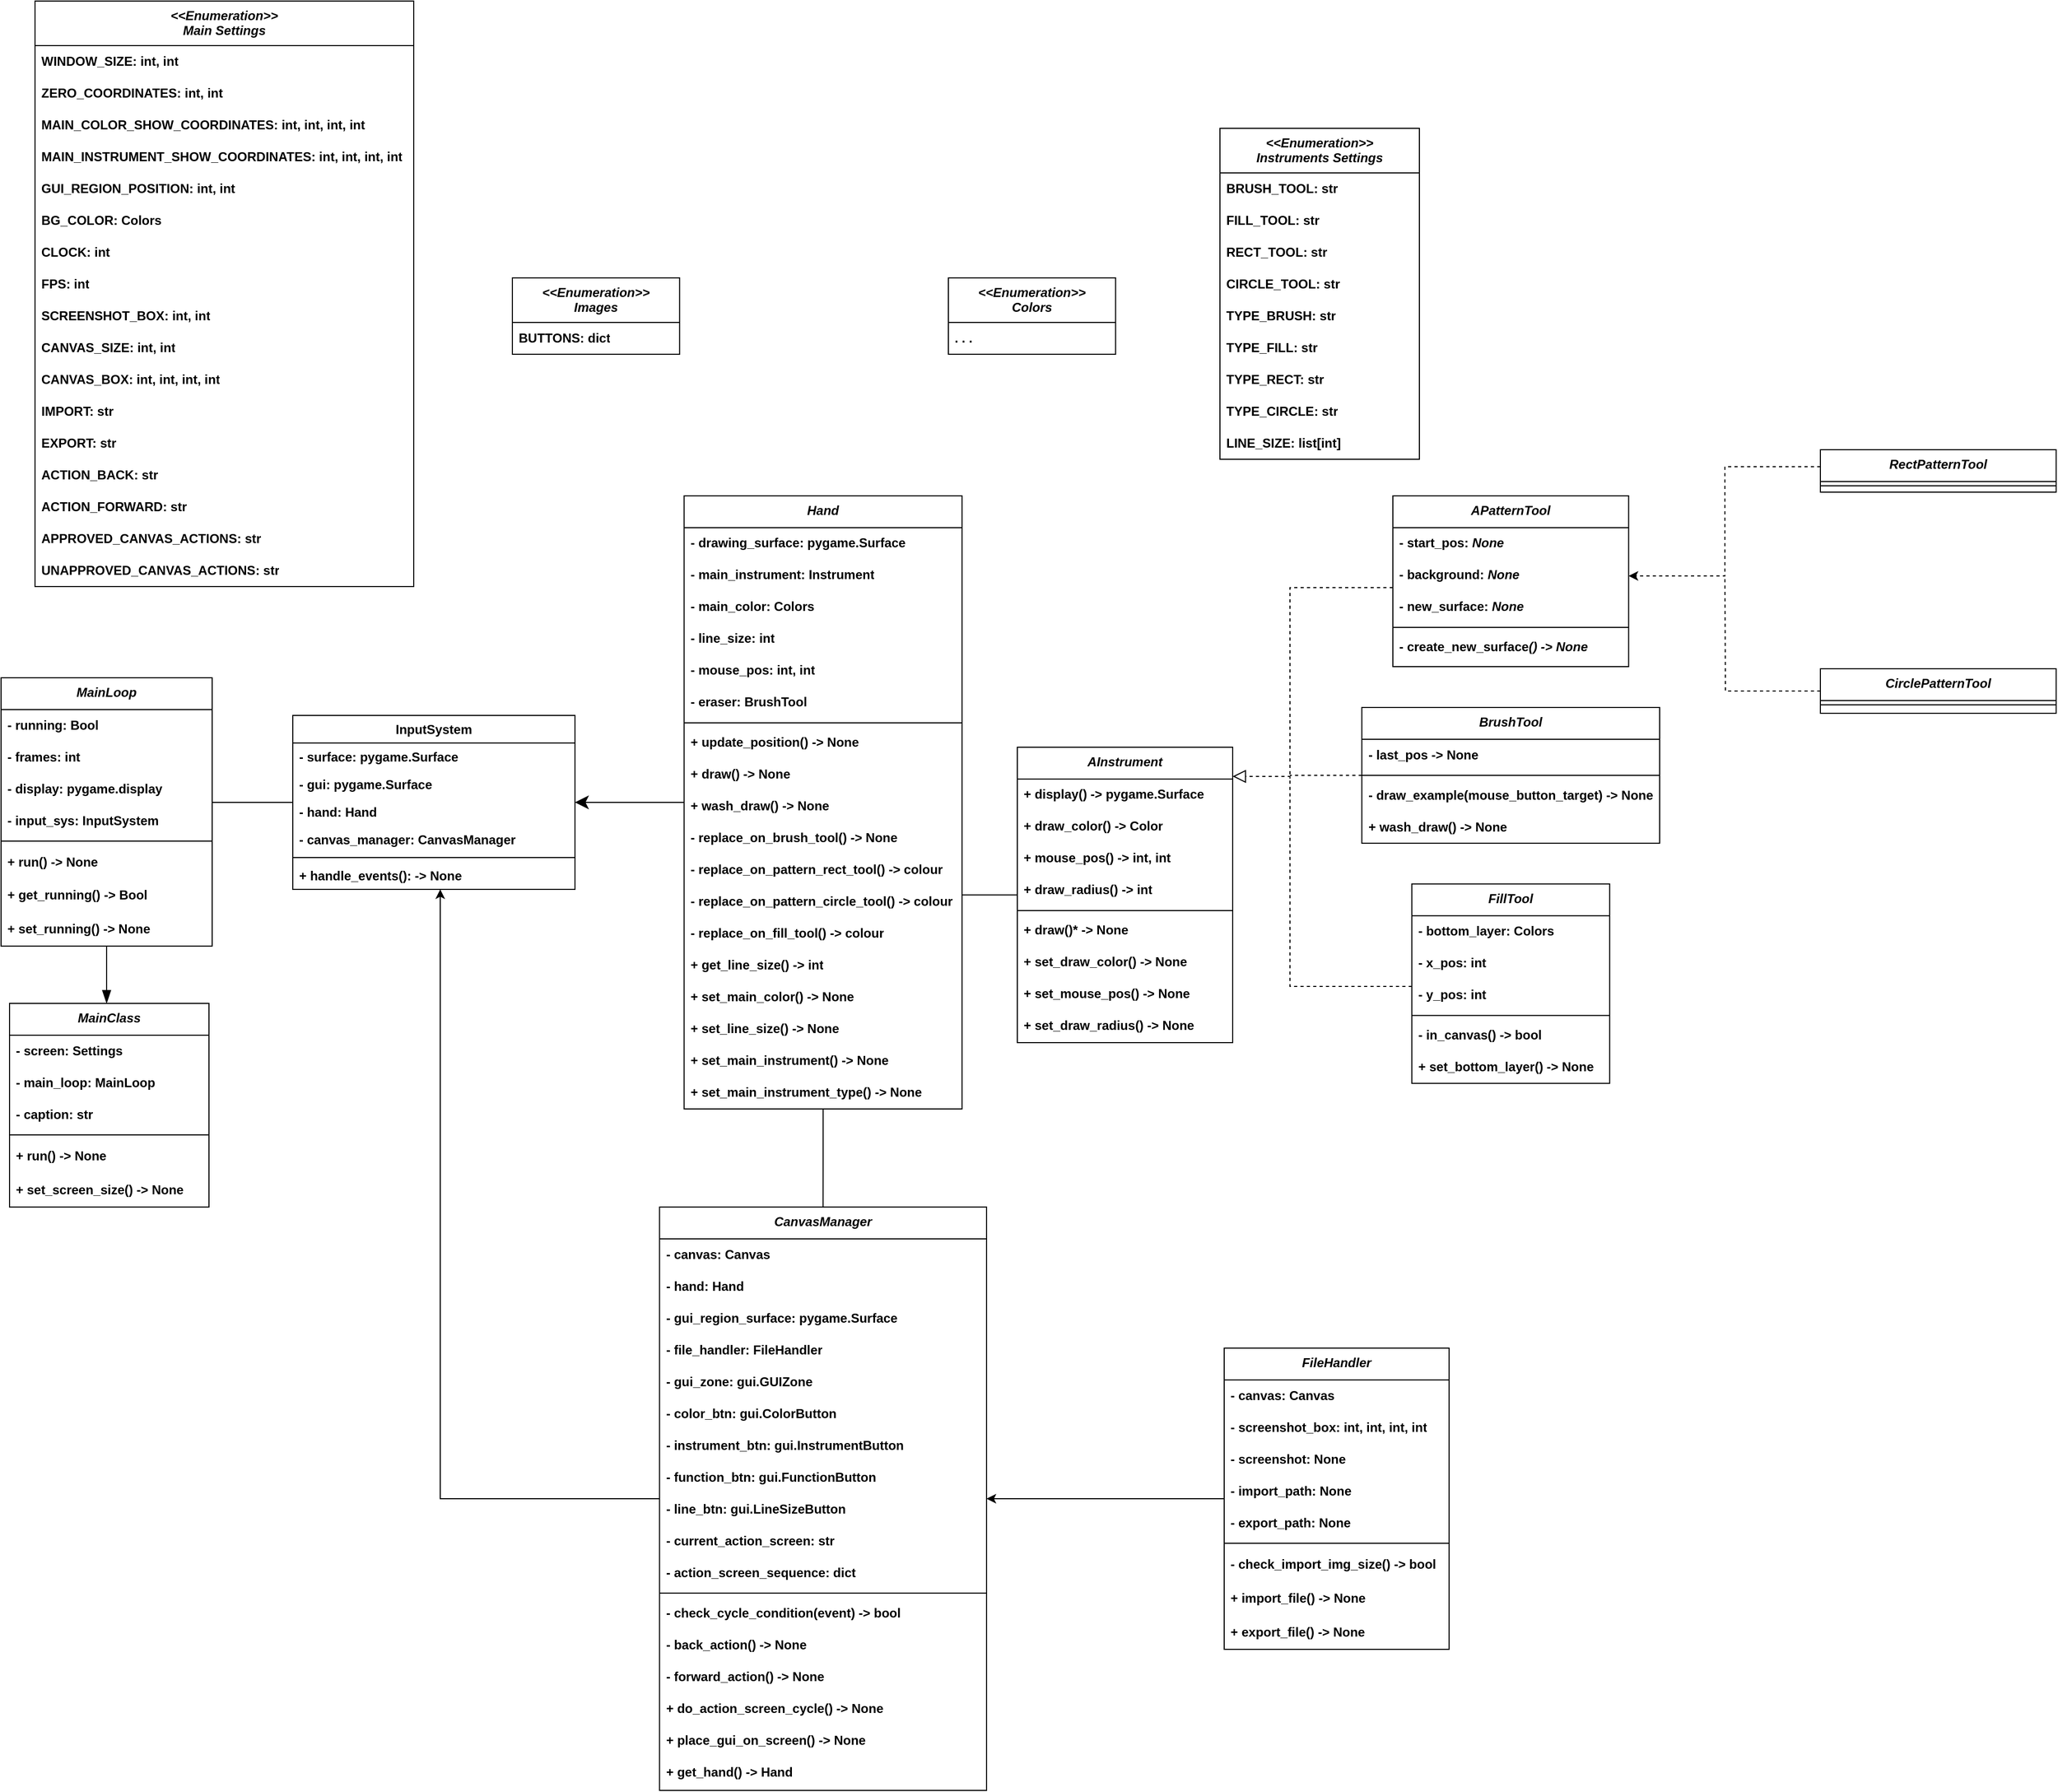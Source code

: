 <mxfile version="28.0.7">
  <diagram name="Страница — 1" id="9IwgUdZ8ZABK-hP1dJ0x">
    <mxGraphModel dx="1793" dy="2638" grid="0" gridSize="10" guides="1" tooltips="1" connect="1" arrows="1" fold="1" page="0" pageScale="1" pageWidth="827" pageHeight="1169" math="0" shadow="0">
      <root>
        <mxCell id="0" />
        <mxCell id="1" parent="0" />
        <mxCell id="VFIOCPM9alodBWK45D6S-39" style="edgeStyle=orthogonalEdgeStyle;rounded=0;orthogonalLoop=1;jettySize=auto;html=1;endArrow=block;endFill=0;endSize=10;dashed=1;" parent="1" source="VFIOCPM9alodBWK45D6S-40" edge="1" target="VFIOCPM9alodBWK45D6S-123">
          <mxGeometry relative="1" as="geometry">
            <mxPoint x="2010.0" y="-112.0" as="targetPoint" />
            <Array as="points">
              <mxPoint x="2117" y="86" />
              <mxPoint x="2117" y="-112" />
            </Array>
          </mxGeometry>
        </mxCell>
        <mxCell id="VFIOCPM9alodBWK45D6S-40" value="FillTool" style="swimlane;fontStyle=3;align=center;verticalAlign=top;childLayout=stackLayout;horizontal=1;startSize=30;horizontalStack=0;resizeParent=1;resizeLast=0;collapsible=1;marginBottom=0;rounded=0;shadow=0;strokeWidth=1;" parent="1" vertex="1">
          <mxGeometry x="2231.87" y="-10.58" width="186.5" height="188" as="geometry">
            <mxRectangle x="230" y="140" width="160" height="26" as="alternateBounds" />
          </mxGeometry>
        </mxCell>
        <mxCell id="VFIOCPM9alodBWK45D6S-41" value="&lt;div style=&quot;text-align: center;&quot;&gt;&lt;span style=&quot;background-color: transparent; color: light-dark(rgb(0, 0, 0), rgb(255, 255, 255)); text-wrap-mode: nowrap;&quot;&gt;&lt;b&gt;-&amp;nbsp;&lt;/b&gt;&lt;/span&gt;&lt;span style=&quot;background-color: transparent; text-align: left; text-wrap-mode: nowrap;&quot;&gt;&lt;b&gt;bottom_layer: Colors&lt;/b&gt;&lt;/span&gt;&lt;/div&gt;" style="text;strokeColor=none;fillColor=none;align=left;verticalAlign=middle;spacingLeft=4;spacingRight=4;overflow=hidden;points=[[0,0.5],[1,0.5]];portConstraint=eastwest;rotatable=0;whiteSpace=wrap;html=1;fontStyle=0" parent="VFIOCPM9alodBWK45D6S-40" vertex="1">
          <mxGeometry y="30" width="186.5" height="30" as="geometry" />
        </mxCell>
        <mxCell id="fmNg_qg5MAMkHLz8he4f-72" value="&lt;div style=&quot;text-align: center;&quot;&gt;&lt;span style=&quot;background-color: transparent; color: light-dark(rgb(0, 0, 0), rgb(255, 255, 255)); text-wrap-mode: nowrap;&quot;&gt;&lt;b&gt;-&amp;nbsp;&lt;/b&gt;&lt;/span&gt;&lt;span style=&quot;background-color: transparent; text-align: left; text-wrap-mode: nowrap;&quot;&gt;&lt;b&gt;x_pos: int&lt;/b&gt;&lt;/span&gt;&lt;/div&gt;" style="text;strokeColor=none;fillColor=none;align=left;verticalAlign=middle;spacingLeft=4;spacingRight=4;overflow=hidden;points=[[0,0.5],[1,0.5]];portConstraint=eastwest;rotatable=0;whiteSpace=wrap;html=1;fontStyle=0" vertex="1" parent="VFIOCPM9alodBWK45D6S-40">
          <mxGeometry y="60" width="186.5" height="30" as="geometry" />
        </mxCell>
        <mxCell id="fmNg_qg5MAMkHLz8he4f-71" value="&lt;div style=&quot;text-align: center;&quot;&gt;&lt;span style=&quot;background-color: transparent; color: light-dark(rgb(0, 0, 0), rgb(255, 255, 255)); text-wrap-mode: nowrap;&quot;&gt;&lt;b&gt;-&amp;nbsp;&lt;/b&gt;&lt;/span&gt;&lt;span style=&quot;background-color: transparent; text-align: left; text-wrap-mode: nowrap;&quot;&gt;&lt;b&gt;y_pos: int&lt;/b&gt;&lt;/span&gt;&lt;/div&gt;" style="text;strokeColor=none;fillColor=none;align=left;verticalAlign=middle;spacingLeft=4;spacingRight=4;overflow=hidden;points=[[0,0.5],[1,0.5]];portConstraint=eastwest;rotatable=0;whiteSpace=wrap;html=1;fontStyle=0" vertex="1" parent="VFIOCPM9alodBWK45D6S-40">
          <mxGeometry y="90" width="186.5" height="30" as="geometry" />
        </mxCell>
        <mxCell id="VFIOCPM9alodBWK45D6S-42" value="" style="line;html=1;strokeWidth=1;align=left;verticalAlign=middle;spacingTop=-1;spacingLeft=3;spacingRight=3;rotatable=0;labelPosition=right;points=[];portConstraint=eastwest;" parent="VFIOCPM9alodBWK45D6S-40" vertex="1">
          <mxGeometry y="120" width="186.5" height="8" as="geometry" />
        </mxCell>
        <mxCell id="VFIOCPM9alodBWK45D6S-43" value="&lt;div style=&quot;text-align: center;&quot;&gt;&lt;span style=&quot;background-color: transparent; text-align: left; text-wrap-mode: nowrap;&quot;&gt;&lt;b&gt;- in_canvas() -&amp;gt; bool&lt;/b&gt;&lt;/span&gt;&lt;/div&gt;" style="text;strokeColor=none;fillColor=none;align=left;verticalAlign=middle;spacingLeft=4;spacingRight=4;overflow=hidden;points=[[0,0.5],[1,0.5]];portConstraint=eastwest;rotatable=0;whiteSpace=wrap;html=1;fontStyle=0" parent="VFIOCPM9alodBWK45D6S-40" vertex="1">
          <mxGeometry y="128" width="186.5" height="30" as="geometry" />
        </mxCell>
        <mxCell id="VFIOCPM9alodBWK45D6S-44" value="&lt;div style=&quot;text-align: center;&quot;&gt;&lt;span style=&quot;background-color: transparent; color: light-dark(rgb(0, 0, 0), rgb(255, 255, 255)); text-wrap-mode: nowrap;&quot;&gt;&lt;b&gt;+ set_&lt;/b&gt;&lt;/span&gt;&lt;span style=&quot;background-color: transparent; text-align: left; text-wrap-mode: nowrap;&quot;&gt;&lt;b&gt;bottom_layer() -&amp;gt; None&lt;/b&gt;&lt;/span&gt;&lt;/div&gt;" style="text;strokeColor=none;fillColor=none;align=left;verticalAlign=middle;spacingLeft=4;spacingRight=4;overflow=hidden;points=[[0,0.5],[1,0.5]];portConstraint=eastwest;rotatable=0;whiteSpace=wrap;html=1;fontStyle=0" parent="VFIOCPM9alodBWK45D6S-40" vertex="1">
          <mxGeometry y="158" width="186.5" height="30" as="geometry" />
        </mxCell>
        <mxCell id="VFIOCPM9alodBWK45D6S-45" style="edgeStyle=orthogonalEdgeStyle;rounded=0;orthogonalLoop=1;jettySize=auto;html=1;endSize=10;endArrow=none;endFill=0;dashed=1;" parent="1" source="VFIOCPM9alodBWK45D6S-46" edge="1">
          <mxGeometry relative="1" as="geometry">
            <mxPoint x="2117" y="-110" as="targetPoint" />
            <Array as="points">
              <mxPoint x="2117" y="-290" />
            </Array>
          </mxGeometry>
        </mxCell>
        <mxCell id="VFIOCPM9alodBWK45D6S-46" value="APatternTool" style="swimlane;fontStyle=3;align=center;verticalAlign=top;childLayout=stackLayout;horizontal=1;startSize=30;horizontalStack=0;resizeParent=1;resizeLast=0;collapsible=1;marginBottom=0;rounded=0;shadow=0;strokeWidth=1;" parent="1" vertex="1">
          <mxGeometry x="2214" y="-376.53" width="222.25" height="161" as="geometry">
            <mxRectangle x="230" y="140" width="160" height="26" as="alternateBounds" />
          </mxGeometry>
        </mxCell>
        <mxCell id="VFIOCPM9alodBWK45D6S-47" value="&lt;div style=&quot;text-align: center;&quot;&gt;&lt;span style=&quot;background-color: transparent; color: light-dark(rgb(0, 0, 0), rgb(255, 255, 255)); text-wrap-mode: nowrap;&quot;&gt;&lt;b&gt;- start_pos&lt;/b&gt;&lt;/span&gt;&lt;span style=&quot;background-color: transparent; text-align: left; text-wrap-mode: nowrap;&quot;&gt;&lt;b&gt;: &lt;i&gt;None&lt;/i&gt;&lt;/b&gt;&lt;/span&gt;&lt;/div&gt;" style="text;strokeColor=none;fillColor=none;align=left;verticalAlign=middle;spacingLeft=4;spacingRight=4;overflow=hidden;points=[[0,0.5],[1,0.5]];portConstraint=eastwest;rotatable=0;whiteSpace=wrap;html=1;fontStyle=0" parent="VFIOCPM9alodBWK45D6S-46" vertex="1">
          <mxGeometry y="30" width="222.25" height="30" as="geometry" />
        </mxCell>
        <mxCell id="fmNg_qg5MAMkHLz8he4f-85" value="&lt;div style=&quot;text-align: center;&quot;&gt;&lt;span style=&quot;background-color: transparent; color: light-dark(rgb(0, 0, 0), rgb(255, 255, 255)); text-wrap-mode: nowrap;&quot;&gt;&lt;b&gt;- background&lt;/b&gt;&lt;/span&gt;&lt;span style=&quot;background-color: transparent; text-align: left; text-wrap-mode: nowrap;&quot;&gt;&lt;b&gt;: &lt;i&gt;None&lt;/i&gt;&lt;/b&gt;&lt;/span&gt;&lt;/div&gt;" style="text;strokeColor=none;fillColor=none;align=left;verticalAlign=middle;spacingLeft=4;spacingRight=4;overflow=hidden;points=[[0,0.5],[1,0.5]];portConstraint=eastwest;rotatable=0;whiteSpace=wrap;html=1;fontStyle=0" vertex="1" parent="VFIOCPM9alodBWK45D6S-46">
          <mxGeometry y="60" width="222.25" height="30" as="geometry" />
        </mxCell>
        <mxCell id="fmNg_qg5MAMkHLz8he4f-86" value="&lt;div style=&quot;text-align: left;&quot;&gt;&lt;span style=&quot;background-color: transparent; color: light-dark(rgb(0, 0, 0), rgb(255, 255, 255)); text-wrap-mode: nowrap;&quot;&gt;&lt;b&gt;- new_surface&lt;/b&gt;&lt;/span&gt;&lt;span style=&quot;background-color: transparent; text-align: left; text-wrap-mode: nowrap;&quot;&gt;&lt;b&gt;:&amp;nbsp;&lt;/b&gt;&lt;/span&gt;&lt;span style=&quot;font-style: italic; font-weight: 700; text-align: center; text-wrap-mode: nowrap; background-color: transparent; color: light-dark(rgb(0, 0, 0), rgb(255, 255, 255));&quot;&gt;None&lt;/span&gt;&lt;/div&gt;" style="text;strokeColor=none;fillColor=none;align=left;verticalAlign=middle;spacingLeft=4;spacingRight=4;overflow=hidden;points=[[0,0.5],[1,0.5]];portConstraint=eastwest;rotatable=0;whiteSpace=wrap;html=1;fontStyle=0" vertex="1" parent="VFIOCPM9alodBWK45D6S-46">
          <mxGeometry y="90" width="222.25" height="30" as="geometry" />
        </mxCell>
        <mxCell id="VFIOCPM9alodBWK45D6S-48" value="" style="line;strokeWidth=1;fillColor=none;align=left;verticalAlign=middle;spacingTop=-1;spacingLeft=3;spacingRight=3;rotatable=0;labelPosition=right;points=[];portConstraint=eastwest;strokeColor=inherit;" parent="VFIOCPM9alodBWK45D6S-46" vertex="1">
          <mxGeometry y="120" width="222.25" height="8" as="geometry" />
        </mxCell>
        <mxCell id="VFIOCPM9alodBWK45D6S-49" value="&lt;div style=&quot;text-align: center;&quot;&gt;&lt;span style=&quot;background-color: transparent; color: light-dark(rgb(0, 0, 0), rgb(255, 255, 255)); text-wrap-mode: nowrap;&quot;&gt;&lt;b&gt;- create_new_surface&lt;i&gt;() -&amp;gt; None&lt;/i&gt;&lt;/b&gt;&lt;/span&gt;&lt;/div&gt;" style="text;strokeColor=none;fillColor=none;align=left;verticalAlign=middle;spacingLeft=4;spacingRight=4;overflow=hidden;points=[[0,0.5],[1,0.5]];portConstraint=eastwest;rotatable=0;whiteSpace=wrap;html=1;fontStyle=0" parent="VFIOCPM9alodBWK45D6S-46" vertex="1">
          <mxGeometry y="128" width="222.25" height="30" as="geometry" />
        </mxCell>
        <mxCell id="NRGQqHStW7Ra0rasWc0B-3" style="edgeStyle=orthogonalEdgeStyle;rounded=0;orthogonalLoop=1;jettySize=auto;html=1;" parent="1" source="VFIOCPM9alodBWK45D6S-51" target="VFIOCPM9alodBWK45D6S-78" edge="1">
          <mxGeometry relative="1" as="geometry">
            <Array as="points">
              <mxPoint x="1316" y="569" />
            </Array>
            <mxPoint x="1369.74" y="319.0" as="sourcePoint" />
            <mxPoint x="1265" y="244" as="targetPoint" />
          </mxGeometry>
        </mxCell>
        <mxCell id="VFIOCPM9alodBWK45D6S-51" value="CanvasManager" style="swimlane;fontStyle=3;align=center;verticalAlign=top;childLayout=stackLayout;horizontal=1;startSize=30;horizontalStack=0;resizeParent=1;resizeLast=0;collapsible=1;marginBottom=0;rounded=0;shadow=0;strokeWidth=1;" parent="1" vertex="1">
          <mxGeometry x="1522.73" y="294" width="308.26" height="550" as="geometry">
            <mxRectangle x="230" y="140" width="160" height="26" as="alternateBounds" />
          </mxGeometry>
        </mxCell>
        <mxCell id="fmNg_qg5MAMkHLz8he4f-21" value="&lt;div style=&quot;text-align: center;&quot;&gt;&lt;span style=&quot;background-color: transparent; color: light-dark(rgb(0, 0, 0), rgb(255, 255, 255)); text-wrap-mode: nowrap;&quot;&gt;&lt;b&gt;- canvas: Canvas&lt;/b&gt;&lt;/span&gt;&lt;/div&gt;" style="text;strokeColor=none;fillColor=none;align=left;verticalAlign=middle;spacingLeft=4;spacingRight=4;overflow=hidden;points=[[0,0.5],[1,0.5]];portConstraint=eastwest;rotatable=0;whiteSpace=wrap;html=1;fontStyle=0" vertex="1" parent="VFIOCPM9alodBWK45D6S-51">
          <mxGeometry y="30" width="308.26" height="30" as="geometry" />
        </mxCell>
        <mxCell id="fmNg_qg5MAMkHLz8he4f-22" value="&lt;div style=&quot;text-align: center;&quot;&gt;&lt;span style=&quot;background-color: transparent; color: light-dark(rgb(0, 0, 0), rgb(255, 255, 255)); text-wrap-mode: nowrap;&quot;&gt;&lt;b&gt;- hand: Hand&lt;/b&gt;&lt;/span&gt;&lt;/div&gt;" style="text;strokeColor=none;fillColor=none;align=left;verticalAlign=middle;spacingLeft=4;spacingRight=4;overflow=hidden;points=[[0,0.5],[1,0.5]];portConstraint=eastwest;rotatable=0;whiteSpace=wrap;html=1;fontStyle=0" vertex="1" parent="VFIOCPM9alodBWK45D6S-51">
          <mxGeometry y="60" width="308.26" height="30" as="geometry" />
        </mxCell>
        <mxCell id="fmNg_qg5MAMkHLz8he4f-23" value="&lt;div style=&quot;text-align: center;&quot;&gt;&lt;span style=&quot;background-color: transparent; color: light-dark(rgb(0, 0, 0), rgb(255, 255, 255)); text-wrap-mode: nowrap;&quot;&gt;&lt;b&gt;-&amp;nbsp;&lt;/b&gt;&lt;/span&gt;&lt;span style=&quot;background-color: transparent; text-align: left; text-wrap-mode: nowrap;&quot;&gt;&lt;b&gt;gui_region_surface&lt;/b&gt;&lt;/span&gt;&lt;b style=&quot;background-color: transparent; color: light-dark(rgb(0, 0, 0), rgb(255, 255, 255)); text-wrap-mode: nowrap;&quot;&gt;: pygame.Surface&lt;/b&gt;&lt;/div&gt;" style="text;strokeColor=none;fillColor=none;align=left;verticalAlign=middle;spacingLeft=4;spacingRight=4;overflow=hidden;points=[[0,0.5],[1,0.5]];portConstraint=eastwest;rotatable=0;whiteSpace=wrap;html=1;fontStyle=0" vertex="1" parent="VFIOCPM9alodBWK45D6S-51">
          <mxGeometry y="90" width="308.26" height="30" as="geometry" />
        </mxCell>
        <mxCell id="VFIOCPM9alodBWK45D6S-53" value="&lt;div style=&quot;text-align: center;&quot;&gt;&lt;span style=&quot;text-wrap-mode: nowrap;&quot;&gt;&lt;b&gt;- file_handler: FileHandler&lt;/b&gt;&lt;/span&gt;&lt;/div&gt;" style="text;strokeColor=none;fillColor=none;align=left;verticalAlign=middle;spacingLeft=4;spacingRight=4;overflow=hidden;points=[[0,0.5],[1,0.5]];portConstraint=eastwest;rotatable=0;whiteSpace=wrap;html=1;fontStyle=0" parent="VFIOCPM9alodBWK45D6S-51" vertex="1">
          <mxGeometry y="120" width="308.26" height="30" as="geometry" />
        </mxCell>
        <mxCell id="fmNg_qg5MAMkHLz8he4f-24" value="&lt;div style=&quot;text-align: center;&quot;&gt;&lt;span style=&quot;text-wrap-mode: nowrap;&quot;&gt;&lt;b&gt;- gui_zone: gui.GUIZone&lt;/b&gt;&lt;/span&gt;&lt;/div&gt;" style="text;strokeColor=none;fillColor=none;align=left;verticalAlign=middle;spacingLeft=4;spacingRight=4;overflow=hidden;points=[[0,0.5],[1,0.5]];portConstraint=eastwest;rotatable=0;whiteSpace=wrap;html=1;fontStyle=0" vertex="1" parent="VFIOCPM9alodBWK45D6S-51">
          <mxGeometry y="150" width="308.26" height="30" as="geometry" />
        </mxCell>
        <mxCell id="VFIOCPM9alodBWK45D6S-54" value="&lt;div style=&quot;text-align: center;&quot;&gt;&lt;span style=&quot;background-color: transparent; color: light-dark(rgb(0, 0, 0), rgb(255, 255, 255)); text-wrap-mode: nowrap;&quot;&gt;&lt;b&gt;- color_btn: gui.ColorButton&lt;/b&gt;&lt;/span&gt;&lt;/div&gt;" style="text;strokeColor=none;fillColor=none;align=left;verticalAlign=middle;spacingLeft=4;spacingRight=4;overflow=hidden;points=[[0,0.5],[1,0.5]];portConstraint=eastwest;rotatable=0;whiteSpace=wrap;html=1;fontStyle=0" parent="VFIOCPM9alodBWK45D6S-51" vertex="1">
          <mxGeometry y="180" width="308.26" height="30" as="geometry" />
        </mxCell>
        <mxCell id="fmNg_qg5MAMkHLz8he4f-25" value="&lt;div style=&quot;text-align: center;&quot;&gt;&lt;span style=&quot;background-color: transparent; color: light-dark(rgb(0, 0, 0), rgb(255, 255, 255)); text-wrap-mode: nowrap;&quot;&gt;&lt;b&gt;- instrument_btn: gui.InstrumentButton&lt;/b&gt;&lt;/span&gt;&lt;/div&gt;" style="text;strokeColor=none;fillColor=none;align=left;verticalAlign=middle;spacingLeft=4;spacingRight=4;overflow=hidden;points=[[0,0.5],[1,0.5]];portConstraint=eastwest;rotatable=0;whiteSpace=wrap;html=1;fontStyle=0" vertex="1" parent="VFIOCPM9alodBWK45D6S-51">
          <mxGeometry y="210" width="308.26" height="30" as="geometry" />
        </mxCell>
        <mxCell id="fmNg_qg5MAMkHLz8he4f-26" value="&lt;div style=&quot;text-align: center;&quot;&gt;&lt;span style=&quot;background-color: transparent; color: light-dark(rgb(0, 0, 0), rgb(255, 255, 255)); text-wrap-mode: nowrap;&quot;&gt;&lt;b&gt;- function_btn: gui.FunctionButton&lt;/b&gt;&lt;/span&gt;&lt;/div&gt;" style="text;strokeColor=none;fillColor=none;align=left;verticalAlign=middle;spacingLeft=4;spacingRight=4;overflow=hidden;points=[[0,0.5],[1,0.5]];portConstraint=eastwest;rotatable=0;whiteSpace=wrap;html=1;fontStyle=0" vertex="1" parent="VFIOCPM9alodBWK45D6S-51">
          <mxGeometry y="240" width="308.26" height="30" as="geometry" />
        </mxCell>
        <mxCell id="fmNg_qg5MAMkHLz8he4f-27" value="&lt;div style=&quot;text-align: center;&quot;&gt;&lt;span style=&quot;background-color: transparent; color: light-dark(rgb(0, 0, 0), rgb(255, 255, 255)); text-wrap-mode: nowrap;&quot;&gt;&lt;b&gt;- line_btn: gui.LineSizeButton&lt;/b&gt;&lt;/span&gt;&lt;/div&gt;" style="text;strokeColor=none;fillColor=none;align=left;verticalAlign=middle;spacingLeft=4;spacingRight=4;overflow=hidden;points=[[0,0.5],[1,0.5]];portConstraint=eastwest;rotatable=0;whiteSpace=wrap;html=1;fontStyle=0" vertex="1" parent="VFIOCPM9alodBWK45D6S-51">
          <mxGeometry y="270" width="308.26" height="30" as="geometry" />
        </mxCell>
        <mxCell id="fmNg_qg5MAMkHLz8he4f-28" value="&lt;div style=&quot;text-align: center;&quot;&gt;&lt;span style=&quot;background-color: transparent; color: light-dark(rgb(0, 0, 0), rgb(255, 255, 255)); text-wrap-mode: nowrap;&quot;&gt;&lt;b&gt;- current_action_screen: str&lt;/b&gt;&lt;/span&gt;&lt;/div&gt;" style="text;strokeColor=none;fillColor=none;align=left;verticalAlign=middle;spacingLeft=4;spacingRight=4;overflow=hidden;points=[[0,0.5],[1,0.5]];portConstraint=eastwest;rotatable=0;whiteSpace=wrap;html=1;fontStyle=0" vertex="1" parent="VFIOCPM9alodBWK45D6S-51">
          <mxGeometry y="300" width="308.26" height="30" as="geometry" />
        </mxCell>
        <mxCell id="fmNg_qg5MAMkHLz8he4f-29" value="&lt;div style=&quot;text-align: center;&quot;&gt;&lt;span style=&quot;background-color: transparent;&quot;&gt;&lt;b style=&quot;color: light-dark(rgb(0, 0, 0), rgb(255, 255, 255)); text-wrap-mode: nowrap;&quot;&gt;- &lt;/b&gt;&lt;span style=&quot;text-wrap-mode: nowrap;&quot;&gt;&lt;b&gt;action_screen_sequence&lt;/b&gt;&lt;/span&gt;&lt;b style=&quot;color: light-dark(rgb(0, 0, 0), rgb(255, 255, 255)); text-wrap-mode: nowrap;&quot;&gt;: dict&lt;/b&gt;&lt;/span&gt;&lt;/div&gt;" style="text;strokeColor=none;fillColor=none;align=left;verticalAlign=middle;spacingLeft=4;spacingRight=4;overflow=hidden;points=[[0,0.5],[1,0.5]];portConstraint=eastwest;rotatable=0;whiteSpace=wrap;html=1;fontStyle=0" vertex="1" parent="VFIOCPM9alodBWK45D6S-51">
          <mxGeometry y="330" width="308.26" height="30" as="geometry" />
        </mxCell>
        <mxCell id="VFIOCPM9alodBWK45D6S-56" value="" style="line;html=1;strokeWidth=1;align=left;verticalAlign=middle;spacingTop=-1;spacingLeft=3;spacingRight=3;rotatable=0;labelPosition=right;points=[];portConstraint=eastwest;" parent="VFIOCPM9alodBWK45D6S-51" vertex="1">
          <mxGeometry y="360" width="308.26" height="8" as="geometry" />
        </mxCell>
        <mxCell id="VFIOCPM9alodBWK45D6S-57" value="&lt;div style=&quot;text-align: center;&quot;&gt;&lt;b style=&quot;text-wrap-mode: nowrap;&quot;&gt;- &lt;/b&gt;&lt;span style=&quot;text-wrap-mode: nowrap;&quot;&gt;&lt;b&gt;check_cycle_condition&lt;/b&gt;&lt;/span&gt;&lt;b style=&quot;text-wrap-mode: nowrap;&quot;&gt;(event) -&amp;gt; bool&lt;/b&gt;&lt;/div&gt;" style="text;strokeColor=none;fillColor=none;align=left;verticalAlign=middle;spacingLeft=4;spacingRight=4;overflow=hidden;points=[[0,0.5],[1,0.5]];portConstraint=eastwest;rotatable=0;whiteSpace=wrap;html=1;fontStyle=0" parent="VFIOCPM9alodBWK45D6S-51" vertex="1">
          <mxGeometry y="368" width="308.26" height="30" as="geometry" />
        </mxCell>
        <mxCell id="fmNg_qg5MAMkHLz8he4f-30" value="&lt;div style=&quot;text-align: center;&quot;&gt;&lt;b style=&quot;text-wrap-mode: nowrap;&quot;&gt;- back_action&lt;/b&gt;&lt;b style=&quot;background-color: transparent; color: light-dark(rgb(0, 0, 0), rgb(255, 255, 255)); text-wrap-mode: nowrap;&quot;&gt;() -&amp;gt; None&lt;/b&gt;&lt;br&gt;&lt;/div&gt;" style="text;strokeColor=none;fillColor=none;align=left;verticalAlign=middle;spacingLeft=4;spacingRight=4;overflow=hidden;points=[[0,0.5],[1,0.5]];portConstraint=eastwest;rotatable=0;whiteSpace=wrap;html=1;fontStyle=0" vertex="1" parent="VFIOCPM9alodBWK45D6S-51">
          <mxGeometry y="398" width="308.26" height="30" as="geometry" />
        </mxCell>
        <mxCell id="fmNg_qg5MAMkHLz8he4f-31" value="&lt;div style=&quot;text-align: center;&quot;&gt;&lt;b style=&quot;text-wrap-mode: nowrap;&quot;&gt;- forward_action&lt;/b&gt;&lt;b style=&quot;background-color: transparent; color: light-dark(rgb(0, 0, 0), rgb(255, 255, 255)); text-wrap-mode: nowrap;&quot;&gt;() -&amp;gt; None&lt;/b&gt;&lt;br&gt;&lt;/div&gt;" style="text;strokeColor=none;fillColor=none;align=left;verticalAlign=middle;spacingLeft=4;spacingRight=4;overflow=hidden;points=[[0,0.5],[1,0.5]];portConstraint=eastwest;rotatable=0;whiteSpace=wrap;html=1;fontStyle=0" vertex="1" parent="VFIOCPM9alodBWK45D6S-51">
          <mxGeometry y="428" width="308.26" height="30" as="geometry" />
        </mxCell>
        <mxCell id="VFIOCPM9alodBWK45D6S-58" value="&lt;font&gt;+ do_action_screen_cycle() -&amp;gt; None&lt;/font&gt;" style="text;strokeColor=none;fillColor=none;align=left;verticalAlign=middle;spacingLeft=4;spacingRight=4;overflow=hidden;points=[[0,0.5],[1,0.5]];portConstraint=eastwest;rotatable=0;whiteSpace=wrap;html=1;fontStyle=1" parent="VFIOCPM9alodBWK45D6S-51" vertex="1">
          <mxGeometry y="458" width="308.26" height="30" as="geometry" />
        </mxCell>
        <mxCell id="VFIOCPM9alodBWK45D6S-60" value="&lt;div style=&quot;text-align: center;&quot;&gt;&lt;b style=&quot;text-wrap-mode: nowrap;&quot;&gt;+ &lt;/b&gt;&lt;span style=&quot;text-wrap-mode: nowrap;&quot;&gt;&lt;b&gt;place_gui_on_screen&lt;/b&gt;&lt;/span&gt;&lt;b style=&quot;text-wrap-mode: nowrap;&quot;&gt;() -&amp;gt; None&lt;/b&gt;&lt;/div&gt;" style="text;strokeColor=none;fillColor=none;align=left;verticalAlign=middle;spacingLeft=4;spacingRight=4;overflow=hidden;points=[[0,0.5],[1,0.5]];portConstraint=eastwest;rotatable=0;whiteSpace=wrap;html=1;fontStyle=0" parent="VFIOCPM9alodBWK45D6S-51" vertex="1">
          <mxGeometry y="488" width="308.26" height="30" as="geometry" />
        </mxCell>
        <mxCell id="VFIOCPM9alodBWK45D6S-61" value="&lt;div style=&quot;text-align: center;&quot;&gt;&lt;span style=&quot;background-color: transparent; color: light-dark(rgb(0, 0, 0), rgb(255, 255, 255)); text-wrap-mode: nowrap;&quot;&gt;&lt;b&gt;+ get_hand() -&amp;gt; Hand&lt;/b&gt;&lt;/span&gt;&lt;/div&gt;" style="text;strokeColor=none;fillColor=none;align=left;verticalAlign=middle;spacingLeft=4;spacingRight=4;overflow=hidden;points=[[0,0.5],[1,0.5]];portConstraint=eastwest;rotatable=0;whiteSpace=wrap;html=1;fontStyle=0" parent="VFIOCPM9alodBWK45D6S-51" vertex="1">
          <mxGeometry y="518" width="308.26" height="30" as="geometry" />
        </mxCell>
        <mxCell id="VFIOCPM9alodBWK45D6S-64" style="edgeStyle=orthogonalEdgeStyle;rounded=0;orthogonalLoop=1;jettySize=auto;html=1;endArrow=none;endFill=0;startArrow=none;startFill=0;endSize=12;startSize=12;" parent="1" source="VFIOCPM9alodBWK45D6S-65" target="VFIOCPM9alodBWK45D6S-51" edge="1">
          <mxGeometry relative="1" as="geometry" />
        </mxCell>
        <mxCell id="VFIOCPM9alodBWK45D6S-65" value="Hand" style="swimlane;fontStyle=3;align=center;verticalAlign=top;childLayout=stackLayout;horizontal=1;startSize=30;horizontalStack=0;resizeParent=1;resizeLast=0;collapsible=1;marginBottom=0;rounded=0;shadow=0;strokeWidth=1;" parent="1" vertex="1">
          <mxGeometry x="1545.86" y="-376.53" width="262" height="578" as="geometry">
            <mxRectangle x="230" y="140" width="160" height="26" as="alternateBounds" />
          </mxGeometry>
        </mxCell>
        <mxCell id="fmNg_qg5MAMkHLz8he4f-32" value="&lt;span style=&quot;text-align: center;&quot;&gt;&lt;span style=&quot;text-wrap-mode: nowrap;&quot;&gt;&lt;b&gt;- drawing_surface: pygame.Surface&lt;/b&gt;&lt;/span&gt;&lt;/span&gt;" style="text;strokeColor=none;fillColor=none;align=left;verticalAlign=middle;spacingLeft=4;spacingRight=4;overflow=hidden;points=[[0,0.5],[1,0.5]];portConstraint=eastwest;rotatable=0;whiteSpace=wrap;html=1;fontStyle=0" vertex="1" parent="VFIOCPM9alodBWK45D6S-65">
          <mxGeometry y="30" width="262" height="30" as="geometry" />
        </mxCell>
        <mxCell id="VFIOCPM9alodBWK45D6S-66" value="&lt;span style=&quot;font-weight: 700; text-align: center; text-wrap-mode: nowrap;&quot;&gt;- main_instrument: Instrument&lt;/span&gt;" style="text;strokeColor=none;fillColor=none;align=left;verticalAlign=middle;spacingLeft=4;spacingRight=4;overflow=hidden;points=[[0,0.5],[1,0.5]];portConstraint=eastwest;rotatable=0;whiteSpace=wrap;html=1;fontStyle=0" parent="VFIOCPM9alodBWK45D6S-65" vertex="1">
          <mxGeometry y="60" width="262" height="30" as="geometry" />
        </mxCell>
        <mxCell id="VFIOCPM9alodBWK45D6S-67" value="&lt;span style=&quot;font-weight: 700; text-align: center; text-wrap-mode: nowrap;&quot;&gt;- main_color: Colors&lt;/span&gt;" style="text;strokeColor=none;fillColor=none;align=left;verticalAlign=middle;spacingLeft=4;spacingRight=4;overflow=hidden;points=[[0,0.5],[1,0.5]];portConstraint=eastwest;rotatable=0;whiteSpace=wrap;html=1;fontStyle=0" parent="VFIOCPM9alodBWK45D6S-65" vertex="1">
          <mxGeometry y="90" width="262" height="30" as="geometry" />
        </mxCell>
        <mxCell id="VFIOCPM9alodBWK45D6S-68" value="&lt;span style=&quot;font-weight: 700; text-align: center; text-wrap-mode: nowrap;&quot;&gt;- line_size: int&lt;/span&gt;" style="text;strokeColor=none;fillColor=none;align=left;verticalAlign=middle;spacingLeft=4;spacingRight=4;overflow=hidden;points=[[0,0.5],[1,0.5]];portConstraint=eastwest;rotatable=0;whiteSpace=wrap;html=1;fontStyle=0" parent="VFIOCPM9alodBWK45D6S-65" vertex="1">
          <mxGeometry y="120" width="262" height="30" as="geometry" />
        </mxCell>
        <mxCell id="fmNg_qg5MAMkHLz8he4f-33" value="&lt;div style=&quot;text-align: center;&quot;&gt;&lt;span style=&quot;background-color: transparent; color: light-dark(rgb(0, 0, 0), rgb(255, 255, 255)); text-wrap-mode: nowrap;&quot;&gt;&lt;b&gt;- mouse_pos: int, int&lt;/b&gt;&lt;/span&gt;&lt;/div&gt;" style="text;strokeColor=none;fillColor=none;align=left;verticalAlign=middle;spacingLeft=4;spacingRight=4;overflow=hidden;points=[[0,0.5],[1,0.5]];portConstraint=eastwest;rotatable=0;whiteSpace=wrap;html=1;fontStyle=0" vertex="1" parent="VFIOCPM9alodBWK45D6S-65">
          <mxGeometry y="150" width="262" height="30" as="geometry" />
        </mxCell>
        <mxCell id="fmNg_qg5MAMkHLz8he4f-34" value="&lt;span style=&quot;font-weight: 700; text-align: center; text-wrap-mode: nowrap;&quot;&gt;- eraser: BrushTool&lt;/span&gt;" style="text;strokeColor=none;fillColor=none;align=left;verticalAlign=middle;spacingLeft=4;spacingRight=4;overflow=hidden;points=[[0,0.5],[1,0.5]];portConstraint=eastwest;rotatable=0;whiteSpace=wrap;html=1;fontStyle=0" vertex="1" parent="VFIOCPM9alodBWK45D6S-65">
          <mxGeometry y="180" width="262" height="30" as="geometry" />
        </mxCell>
        <mxCell id="VFIOCPM9alodBWK45D6S-69" value="" style="line;html=1;strokeWidth=1;align=left;verticalAlign=middle;spacingTop=-1;spacingLeft=3;spacingRight=3;rotatable=0;labelPosition=right;points=[];portConstraint=eastwest;" parent="VFIOCPM9alodBWK45D6S-65" vertex="1">
          <mxGeometry y="210" width="262" height="8" as="geometry" />
        </mxCell>
        <mxCell id="VFIOCPM9alodBWK45D6S-70" value="&lt;div style=&quot;text-align: center;&quot;&gt;&lt;span style=&quot;text-wrap-mode: nowrap;&quot;&gt;&lt;b&gt;+ update_position() -&amp;gt; None&lt;/b&gt;&lt;/span&gt;&lt;/div&gt;" style="text;strokeColor=none;fillColor=none;align=left;verticalAlign=middle;spacingLeft=4;spacingRight=4;overflow=hidden;points=[[0,0.5],[1,0.5]];portConstraint=eastwest;rotatable=0;whiteSpace=wrap;html=1;fontStyle=0" parent="VFIOCPM9alodBWK45D6S-65" vertex="1">
          <mxGeometry y="218" width="262" height="30" as="geometry" />
        </mxCell>
        <mxCell id="VFIOCPM9alodBWK45D6S-71" value="&lt;div style=&quot;text-align: center;&quot;&gt;&lt;span style=&quot;text-wrap-mode: nowrap;&quot;&gt;&lt;b&gt;+ draw() -&amp;gt; None&lt;/b&gt;&lt;/span&gt;&lt;/div&gt;" style="text;strokeColor=none;fillColor=none;align=left;verticalAlign=middle;spacingLeft=4;spacingRight=4;overflow=hidden;points=[[0,0.5],[1,0.5]];portConstraint=eastwest;rotatable=0;whiteSpace=wrap;html=1;fontStyle=0" parent="VFIOCPM9alodBWK45D6S-65" vertex="1">
          <mxGeometry y="248" width="262" height="30" as="geometry" />
        </mxCell>
        <mxCell id="fmNg_qg5MAMkHLz8he4f-35" value="&lt;div style=&quot;text-align: center;&quot;&gt;&lt;span style=&quot;text-wrap-mode: nowrap;&quot;&gt;&lt;b&gt;+ wash_draw() -&amp;gt; None&lt;/b&gt;&lt;/span&gt;&lt;/div&gt;" style="text;strokeColor=none;fillColor=none;align=left;verticalAlign=middle;spacingLeft=4;spacingRight=4;overflow=hidden;points=[[0,0.5],[1,0.5]];portConstraint=eastwest;rotatable=0;whiteSpace=wrap;html=1;fontStyle=0" vertex="1" parent="VFIOCPM9alodBWK45D6S-65">
          <mxGeometry y="278" width="262" height="30" as="geometry" />
        </mxCell>
        <mxCell id="fmNg_qg5MAMkHLz8he4f-38" value="&lt;div style=&quot;text-align: center;&quot;&gt;&lt;b style=&quot;text-wrap-mode: nowrap;&quot;&gt;- &lt;/b&gt;&lt;span style=&quot;text-wrap-mode: nowrap;&quot;&gt;&lt;b&gt;replace_on_brush_tool&lt;/b&gt;&lt;/span&gt;&lt;b style=&quot;text-wrap-mode: nowrap;&quot;&gt;() -&amp;gt; None&lt;/b&gt;&lt;/div&gt;" style="text;strokeColor=none;fillColor=none;align=left;verticalAlign=middle;spacingLeft=4;spacingRight=4;overflow=hidden;points=[[0,0.5],[1,0.5]];portConstraint=eastwest;rotatable=0;whiteSpace=wrap;html=1;fontStyle=0" vertex="1" parent="VFIOCPM9alodBWK45D6S-65">
          <mxGeometry y="308" width="262" height="30" as="geometry" />
        </mxCell>
        <mxCell id="VFIOCPM9alodBWK45D6S-72" value="&lt;span style=&quot;text-align: center;&quot;&gt;&lt;span style=&quot;text-wrap-mode: nowrap;&quot;&gt;&lt;b&gt;- replace_on_pattern_rect_tool() -&amp;gt; colour&lt;/b&gt;&lt;/span&gt;&lt;/span&gt;" style="text;strokeColor=none;fillColor=none;align=left;verticalAlign=middle;spacingLeft=4;spacingRight=4;overflow=hidden;points=[[0,0.5],[1,0.5]];portConstraint=eastwest;rotatable=0;whiteSpace=wrap;html=1;fontStyle=0" parent="VFIOCPM9alodBWK45D6S-65" vertex="1">
          <mxGeometry y="338" width="262" height="30" as="geometry" />
        </mxCell>
        <mxCell id="fmNg_qg5MAMkHLz8he4f-39" value="&lt;span style=&quot;text-align: center;&quot;&gt;&lt;b style=&quot;text-wrap-mode: nowrap;&quot;&gt;- &lt;/b&gt;&lt;span style=&quot;text-wrap-mode: nowrap;&quot;&gt;&lt;b&gt;replace_on_pattern_circle_tool&lt;/b&gt;&lt;/span&gt;&lt;b style=&quot;text-wrap-mode: nowrap;&quot;&gt;() -&amp;gt; colour&lt;/b&gt;&lt;/span&gt;" style="text;strokeColor=none;fillColor=none;align=left;verticalAlign=middle;spacingLeft=4;spacingRight=4;overflow=hidden;points=[[0,0.5],[1,0.5]];portConstraint=eastwest;rotatable=0;whiteSpace=wrap;html=1;fontStyle=0" vertex="1" parent="VFIOCPM9alodBWK45D6S-65">
          <mxGeometry y="368" width="262" height="30" as="geometry" />
        </mxCell>
        <mxCell id="fmNg_qg5MAMkHLz8he4f-40" value="&lt;span style=&quot;text-align: center;&quot;&gt;&lt;b style=&quot;text-wrap-mode: nowrap;&quot;&gt;-&amp;nbsp;&lt;/b&gt;&lt;span style=&quot;text-wrap-mode: nowrap;&quot;&gt;&lt;b&gt;replace_on_fill_tool&lt;/b&gt;&lt;/span&gt;&lt;b style=&quot;text-wrap-mode: nowrap;&quot;&gt;() -&amp;gt; colour&lt;/b&gt;&lt;/span&gt;" style="text;strokeColor=none;fillColor=none;align=left;verticalAlign=middle;spacingLeft=4;spacingRight=4;overflow=hidden;points=[[0,0.5],[1,0.5]];portConstraint=eastwest;rotatable=0;whiteSpace=wrap;html=1;fontStyle=0" vertex="1" parent="VFIOCPM9alodBWK45D6S-65">
          <mxGeometry y="398" width="262" height="30" as="geometry" />
        </mxCell>
        <mxCell id="VFIOCPM9alodBWK45D6S-73" value="&lt;span style=&quot;font-weight: 700; text-align: center; text-wrap-mode: nowrap;&quot;&gt;+ get_line_size() -&amp;gt; int&lt;/span&gt;" style="text;strokeColor=none;fillColor=none;align=left;verticalAlign=middle;spacingLeft=4;spacingRight=4;overflow=hidden;points=[[0,0.5],[1,0.5]];portConstraint=eastwest;rotatable=0;whiteSpace=wrap;html=1;fontStyle=0" parent="VFIOCPM9alodBWK45D6S-65" vertex="1">
          <mxGeometry y="428" width="262" height="30" as="geometry" />
        </mxCell>
        <mxCell id="VFIOCPM9alodBWK45D6S-74" value="&lt;span style=&quot;font-weight: 700; text-align: center; text-wrap-mode: nowrap;&quot;&gt;+ set_main_colo&lt;/span&gt;&lt;span style=&quot;font-weight: 700; text-align: center; text-wrap-mode: nowrap; background-color: transparent; color: light-dark(rgb(0, 0, 0), rgb(255, 255, 255));&quot;&gt;r() -&amp;gt; None&lt;/span&gt;" style="text;strokeColor=none;fillColor=none;align=left;verticalAlign=middle;spacingLeft=4;spacingRight=4;overflow=hidden;points=[[0,0.5],[1,0.5]];portConstraint=eastwest;rotatable=0;whiteSpace=wrap;html=1;fontStyle=0" parent="VFIOCPM9alodBWK45D6S-65" vertex="1">
          <mxGeometry y="458" width="262" height="30" as="geometry" />
        </mxCell>
        <mxCell id="VFIOCPM9alodBWK45D6S-75" value="&lt;span style=&quot;font-weight: 700; text-align: center; text-wrap-mode: nowrap;&quot;&gt;+ set_line_size() -&amp;gt; None&lt;/span&gt;" style="text;strokeColor=none;fillColor=none;align=left;verticalAlign=middle;spacingLeft=4;spacingRight=4;overflow=hidden;points=[[0,0.5],[1,0.5]];portConstraint=eastwest;rotatable=0;whiteSpace=wrap;html=1;fontStyle=0" parent="VFIOCPM9alodBWK45D6S-65" vertex="1">
          <mxGeometry y="488" width="262" height="30" as="geometry" />
        </mxCell>
        <mxCell id="VFIOCPM9alodBWK45D6S-76" value="&lt;span style=&quot;font-weight: 700; text-align: center; text-wrap-mode: nowrap;&quot;&gt;+ set_main_instrument() -&amp;gt; None&lt;/span&gt;" style="text;strokeColor=none;fillColor=none;align=left;verticalAlign=middle;spacingLeft=4;spacingRight=4;overflow=hidden;points=[[0,0.5],[1,0.5]];portConstraint=eastwest;rotatable=0;whiteSpace=wrap;html=1;fontStyle=0" parent="VFIOCPM9alodBWK45D6S-65" vertex="1">
          <mxGeometry y="518" width="262" height="30" as="geometry" />
        </mxCell>
        <mxCell id="fmNg_qg5MAMkHLz8he4f-36" value="&lt;span style=&quot;font-weight: 700; text-align: center; text-wrap-mode: nowrap;&quot;&gt;+ set_main_instrument_type() -&amp;gt; None&lt;/span&gt;" style="text;strokeColor=none;fillColor=none;align=left;verticalAlign=middle;spacingLeft=4;spacingRight=4;overflow=hidden;points=[[0,0.5],[1,0.5]];portConstraint=eastwest;rotatable=0;whiteSpace=wrap;html=1;fontStyle=0" vertex="1" parent="VFIOCPM9alodBWK45D6S-65">
          <mxGeometry y="548" width="262" height="30" as="geometry" />
        </mxCell>
        <mxCell id="VFIOCPM9alodBWK45D6S-77" style="edgeStyle=orthogonalEdgeStyle;rounded=0;orthogonalLoop=1;jettySize=auto;html=1;endArrow=none;endFill=0;endSize=12;" parent="1" source="VFIOCPM9alodBWK45D6S-78" target="VFIOCPM9alodBWK45D6S-114" edge="1">
          <mxGeometry relative="1" as="geometry">
            <Array as="points">
              <mxPoint x="1119" y="-87" />
              <mxPoint x="1119" y="-87" />
            </Array>
          </mxGeometry>
        </mxCell>
        <mxCell id="VFIOCPM9alodBWK45D6S-78" value="InputSystem" style="swimlane;fontStyle=1;align=center;verticalAlign=top;childLayout=stackLayout;horizontal=1;startSize=26;horizontalStack=0;resizeParent=1;resizeParentMax=0;resizeLast=0;collapsible=1;marginBottom=0;whiteSpace=wrap;html=1;" parent="1" vertex="1">
          <mxGeometry x="1177" y="-169.53" width="266" height="164" as="geometry" />
        </mxCell>
        <mxCell id="fmNg_qg5MAMkHLz8he4f-41" value="- surface: pygame.Surface" style="text;strokeColor=none;fillColor=none;align=left;verticalAlign=top;spacingLeft=4;spacingRight=4;overflow=hidden;rotatable=0;points=[[0,0.5],[1,0.5]];portConstraint=eastwest;whiteSpace=wrap;html=1;fontStyle=1" vertex="1" parent="VFIOCPM9alodBWK45D6S-78">
          <mxGeometry y="26" width="266" height="26" as="geometry" />
        </mxCell>
        <mxCell id="fmNg_qg5MAMkHLz8he4f-42" value="- gui: pygame.Surface" style="text;strokeColor=none;fillColor=none;align=left;verticalAlign=top;spacingLeft=4;spacingRight=4;overflow=hidden;rotatable=0;points=[[0,0.5],[1,0.5]];portConstraint=eastwest;whiteSpace=wrap;html=1;fontStyle=1" vertex="1" parent="VFIOCPM9alodBWK45D6S-78">
          <mxGeometry y="52" width="266" height="26" as="geometry" />
        </mxCell>
        <mxCell id="fmNg_qg5MAMkHLz8he4f-43" value="- hand: Hand" style="text;strokeColor=none;fillColor=none;align=left;verticalAlign=top;spacingLeft=4;spacingRight=4;overflow=hidden;rotatable=0;points=[[0,0.5],[1,0.5]];portConstraint=eastwest;whiteSpace=wrap;html=1;fontStyle=1" vertex="1" parent="VFIOCPM9alodBWK45D6S-78">
          <mxGeometry y="78" width="266" height="26" as="geometry" />
        </mxCell>
        <mxCell id="fmNg_qg5MAMkHLz8he4f-44" value="- canvas_manager: CanvasManager" style="text;strokeColor=none;fillColor=none;align=left;verticalAlign=top;spacingLeft=4;spacingRight=4;overflow=hidden;rotatable=0;points=[[0,0.5],[1,0.5]];portConstraint=eastwest;whiteSpace=wrap;html=1;fontStyle=1" vertex="1" parent="VFIOCPM9alodBWK45D6S-78">
          <mxGeometry y="104" width="266" height="26" as="geometry" />
        </mxCell>
        <mxCell id="VFIOCPM9alodBWK45D6S-79" value="" style="line;strokeWidth=1;fillColor=none;align=left;verticalAlign=middle;spacingTop=-1;spacingLeft=3;spacingRight=3;rotatable=0;labelPosition=right;points=[];portConstraint=eastwest;strokeColor=inherit;fontStyle=1" parent="VFIOCPM9alodBWK45D6S-78" vertex="1">
          <mxGeometry y="130" width="266" height="8" as="geometry" />
        </mxCell>
        <mxCell id="VFIOCPM9alodBWK45D6S-80" value="+ handle_events(): -&amp;gt; None" style="text;strokeColor=none;fillColor=none;align=left;verticalAlign=top;spacingLeft=4;spacingRight=4;overflow=hidden;rotatable=0;points=[[0,0.5],[1,0.5]];portConstraint=eastwest;whiteSpace=wrap;html=1;fontStyle=1" parent="VFIOCPM9alodBWK45D6S-78" vertex="1">
          <mxGeometry y="138" width="266" height="26" as="geometry" />
        </mxCell>
        <mxCell id="VFIOCPM9alodBWK45D6S-113" style="edgeStyle=orthogonalEdgeStyle;rounded=0;orthogonalLoop=1;jettySize=auto;html=1;endArrow=blockThin;endFill=1;endSize=10;" parent="1" source="VFIOCPM9alodBWK45D6S-114" target="VFIOCPM9alodBWK45D6S-127" edge="1">
          <mxGeometry relative="1" as="geometry">
            <Array as="points">
              <mxPoint x="1002" y="125" />
              <mxPoint x="1010" y="125" />
            </Array>
            <mxPoint x="732" y="296" as="targetPoint" />
          </mxGeometry>
        </mxCell>
        <mxCell id="VFIOCPM9alodBWK45D6S-114" value="MainLoop" style="swimlane;fontStyle=3;align=center;verticalAlign=top;childLayout=stackLayout;horizontal=1;startSize=30;horizontalStack=0;resizeParent=1;resizeLast=0;collapsible=1;marginBottom=0;rounded=0;shadow=0;strokeWidth=1;" parent="1" vertex="1">
          <mxGeometry x="902" y="-205" width="199" height="253" as="geometry">
            <mxRectangle x="230" y="140" width="160" height="26" as="alternateBounds" />
          </mxGeometry>
        </mxCell>
        <mxCell id="VFIOCPM9alodBWK45D6S-115" value="&lt;div style=&quot;text-align: center;&quot;&gt;&lt;span style=&quot;background-color: transparent; color: light-dark(rgb(0, 0, 0), rgb(255, 255, 255)); text-wrap-mode: nowrap;&quot;&gt;&lt;b&gt;- running: Bool&lt;/b&gt;&lt;/span&gt;&lt;/div&gt;" style="text;strokeColor=none;fillColor=none;align=left;verticalAlign=middle;spacingLeft=4;spacingRight=4;overflow=hidden;points=[[0,0.5],[1,0.5]];portConstraint=eastwest;rotatable=0;whiteSpace=wrap;html=1;fontStyle=0" parent="VFIOCPM9alodBWK45D6S-114" vertex="1">
          <mxGeometry y="30" width="199" height="30" as="geometry" />
        </mxCell>
        <mxCell id="NRGQqHStW7Ra0rasWc0B-2" value="&lt;div style=&quot;text-align: center;&quot;&gt;&lt;span style=&quot;background-color: transparent; color: light-dark(rgb(0, 0, 0), rgb(255, 255, 255)); text-wrap-mode: nowrap;&quot;&gt;&lt;b&gt;- frames: int&lt;/b&gt;&lt;/span&gt;&lt;/div&gt;" style="text;strokeColor=none;fillColor=none;align=left;verticalAlign=middle;spacingLeft=4;spacingRight=4;overflow=hidden;points=[[0,0.5],[1,0.5]];portConstraint=eastwest;rotatable=0;whiteSpace=wrap;html=1;fontStyle=0" parent="VFIOCPM9alodBWK45D6S-114" vertex="1">
          <mxGeometry y="60" width="199" height="30" as="geometry" />
        </mxCell>
        <mxCell id="fmNg_qg5MAMkHLz8he4f-46" value="&lt;div style=&quot;text-align: center;&quot;&gt;&lt;span style=&quot;background-color: transparent; color: light-dark(rgb(0, 0, 0), rgb(255, 255, 255)); text-wrap-mode: nowrap;&quot;&gt;&lt;b&gt;- display: pygame.display&lt;/b&gt;&lt;/span&gt;&lt;/div&gt;" style="text;strokeColor=none;fillColor=none;align=left;verticalAlign=middle;spacingLeft=4;spacingRight=4;overflow=hidden;points=[[0,0.5],[1,0.5]];portConstraint=eastwest;rotatable=0;whiteSpace=wrap;html=1;fontStyle=0" vertex="1" parent="VFIOCPM9alodBWK45D6S-114">
          <mxGeometry y="90" width="199" height="30" as="geometry" />
        </mxCell>
        <mxCell id="fmNg_qg5MAMkHLz8he4f-47" value="&lt;div style=&quot;text-align: center;&quot;&gt;&lt;span style=&quot;background-color: transparent; color: light-dark(rgb(0, 0, 0), rgb(255, 255, 255)); text-wrap-mode: nowrap;&quot;&gt;&lt;b&gt;- input_sys: InputSystem&lt;/b&gt;&lt;/span&gt;&lt;/div&gt;" style="text;strokeColor=none;fillColor=none;align=left;verticalAlign=middle;spacingLeft=4;spacingRight=4;overflow=hidden;points=[[0,0.5],[1,0.5]];portConstraint=eastwest;rotatable=0;whiteSpace=wrap;html=1;fontStyle=0" vertex="1" parent="VFIOCPM9alodBWK45D6S-114">
          <mxGeometry y="120" width="199" height="30" as="geometry" />
        </mxCell>
        <mxCell id="VFIOCPM9alodBWK45D6S-116" value="" style="line;html=1;strokeWidth=1;align=left;verticalAlign=middle;spacingTop=-1;spacingLeft=3;spacingRight=3;rotatable=0;labelPosition=right;points=[];portConstraint=eastwest;" parent="VFIOCPM9alodBWK45D6S-114" vertex="1">
          <mxGeometry y="150" width="199" height="8" as="geometry" />
        </mxCell>
        <mxCell id="VFIOCPM9alodBWK45D6S-117" value="&lt;div style=&quot;text-align: center;&quot;&gt;&lt;span style=&quot;background-color: transparent; color: light-dark(rgb(0, 0, 0), rgb(255, 255, 255)); text-wrap-mode: nowrap;&quot;&gt;&lt;b&gt;+ run() -&amp;gt; None&lt;/b&gt;&lt;/span&gt;&lt;/div&gt;" style="text;strokeColor=none;fillColor=none;align=left;verticalAlign=middle;spacingLeft=4;spacingRight=4;overflow=hidden;points=[[0,0.5],[1,0.5]];portConstraint=eastwest;rotatable=0;whiteSpace=wrap;html=1;fontStyle=0" parent="VFIOCPM9alodBWK45D6S-114" vertex="1">
          <mxGeometry y="158" width="199" height="32" as="geometry" />
        </mxCell>
        <mxCell id="VFIOCPM9alodBWK45D6S-118" value="&lt;div style=&quot;text-align: center;&quot;&gt;&lt;span style=&quot;background-color: transparent; color: light-dark(rgb(0, 0, 0), rgb(255, 255, 255)); text-wrap-mode: nowrap;&quot;&gt;&lt;b&gt;+ get_running() -&amp;gt; Bool&lt;/b&gt;&lt;/span&gt;&lt;/div&gt;" style="text;strokeColor=none;fillColor=none;align=left;verticalAlign=middle;spacingLeft=4;spacingRight=4;overflow=hidden;points=[[0,0.5],[1,0.5]];portConstraint=eastwest;rotatable=0;whiteSpace=wrap;html=1;fontStyle=0" parent="VFIOCPM9alodBWK45D6S-114" vertex="1">
          <mxGeometry y="190" width="199" height="30" as="geometry" />
        </mxCell>
        <mxCell id="VFIOCPM9alodBWK45D6S-119" value="&lt;div style=&quot;text-align: center;&quot;&gt;&lt;span style=&quot;background-color: transparent; color: light-dark(rgb(0, 0, 0), rgb(255, 255, 255)); text-wrap-mode: nowrap;&quot;&gt;&lt;b&gt;+ set_running() -&amp;gt; None&lt;/b&gt;&lt;/span&gt;&lt;/div&gt;" style="text;strokeColor=none;fillColor=none;align=left;verticalAlign=middle;spacingLeft=4;spacingRight=4;overflow=hidden;points=[[0,0.5],[1,0.5]];portConstraint=eastwest;rotatable=0;whiteSpace=wrap;html=1;fontStyle=0" parent="VFIOCPM9alodBWK45D6S-114" vertex="1">
          <mxGeometry y="220" width="199" height="33" as="geometry" />
        </mxCell>
        <mxCell id="VFIOCPM9alodBWK45D6S-120" value="&lt;&lt;Enumeration&gt;&gt;&#xa;Colors" style="swimlane;fontStyle=3;align=center;verticalAlign=top;childLayout=stackLayout;horizontal=1;startSize=42;horizontalStack=0;resizeParent=1;resizeLast=0;collapsible=1;marginBottom=0;rounded=0;shadow=0;strokeWidth=1;" parent="1" vertex="1">
          <mxGeometry x="1795.0" y="-582" width="157.65" height="72" as="geometry">
            <mxRectangle x="230" y="140" width="160" height="26" as="alternateBounds" />
          </mxGeometry>
        </mxCell>
        <mxCell id="VFIOCPM9alodBWK45D6S-121" value="&lt;div style=&quot;text-align: left;&quot;&gt;&lt;span style=&quot;background-color: transparent; text-align: left; text-wrap-mode: nowrap;&quot;&gt;&lt;b&gt;. . .&lt;/b&gt;&lt;/span&gt;&lt;/div&gt;" style="text;strokeColor=none;fillColor=none;align=left;verticalAlign=middle;spacingLeft=4;spacingRight=4;overflow=hidden;points=[[0,0.5],[1,0.5]];portConstraint=eastwest;rotatable=0;whiteSpace=wrap;html=1;fontStyle=0" parent="VFIOCPM9alodBWK45D6S-120" vertex="1">
          <mxGeometry y="42" width="157.65" height="30" as="geometry" />
        </mxCell>
        <mxCell id="VFIOCPM9alodBWK45D6S-122" style="edgeStyle=orthogonalEdgeStyle;rounded=0;orthogonalLoop=1;jettySize=auto;html=1;endArrow=none;endFill=0;startArrow=none;startFill=0;strokeWidth=1;endSize=12;" parent="1" source="VFIOCPM9alodBWK45D6S-123" edge="1" target="VFIOCPM9alodBWK45D6S-65">
          <mxGeometry relative="1" as="geometry">
            <mxPoint x="1777" y="-112" as="targetPoint" />
            <Array as="points">
              <mxPoint x="1798" y="-103" />
              <mxPoint x="1798" y="-103" />
            </Array>
          </mxGeometry>
        </mxCell>
        <mxCell id="VFIOCPM9alodBWK45D6S-123" value="AInstrument" style="swimlane;fontStyle=3;align=center;verticalAlign=top;childLayout=stackLayout;horizontal=1;startSize=30;horizontalStack=0;resizeParent=1;resizeLast=0;collapsible=1;marginBottom=0;rounded=0;shadow=0;strokeWidth=1;" parent="1" vertex="1">
          <mxGeometry x="1860" y="-139.53" width="203" height="278.53" as="geometry">
            <mxRectangle x="230" y="140" width="160" height="26" as="alternateBounds" />
          </mxGeometry>
        </mxCell>
        <mxCell id="fmNg_qg5MAMkHLz8he4f-64" value="&lt;div style=&quot;text-align: center;&quot;&gt;&lt;span style=&quot;text-wrap-mode: nowrap;&quot;&gt;&lt;b&gt;+ display() -&amp;gt; pygame.Surface&lt;/b&gt;&lt;/span&gt;&lt;/div&gt;" style="text;strokeColor=none;fillColor=none;align=left;verticalAlign=middle;spacingLeft=4;spacingRight=4;overflow=hidden;points=[[0,0.5],[1,0.5]];portConstraint=eastwest;rotatable=0;whiteSpace=wrap;html=1;fontStyle=0" vertex="1" parent="VFIOCPM9alodBWK45D6S-123">
          <mxGeometry y="30" width="203" height="30" as="geometry" />
        </mxCell>
        <mxCell id="fmNg_qg5MAMkHLz8he4f-65" value="&lt;div style=&quot;text-align: center;&quot;&gt;&lt;span style=&quot;text-wrap-mode: nowrap;&quot;&gt;&lt;b&gt;+ draw_color() -&amp;gt; Color&lt;/b&gt;&lt;/span&gt;&lt;/div&gt;" style="text;strokeColor=none;fillColor=none;align=left;verticalAlign=middle;spacingLeft=4;spacingRight=4;overflow=hidden;points=[[0,0.5],[1,0.5]];portConstraint=eastwest;rotatable=0;whiteSpace=wrap;html=1;fontStyle=0" vertex="1" parent="VFIOCPM9alodBWK45D6S-123">
          <mxGeometry y="60" width="203" height="30" as="geometry" />
        </mxCell>
        <mxCell id="fmNg_qg5MAMkHLz8he4f-66" value="&lt;div style=&quot;text-align: center;&quot;&gt;&lt;span style=&quot;text-wrap-mode: nowrap;&quot;&gt;&lt;b&gt;+ mouse_pos() -&amp;gt; int, int&lt;/b&gt;&lt;/span&gt;&lt;/div&gt;" style="text;strokeColor=none;fillColor=none;align=left;verticalAlign=middle;spacingLeft=4;spacingRight=4;overflow=hidden;points=[[0,0.5],[1,0.5]];portConstraint=eastwest;rotatable=0;whiteSpace=wrap;html=1;fontStyle=0" vertex="1" parent="VFIOCPM9alodBWK45D6S-123">
          <mxGeometry y="90" width="203" height="30" as="geometry" />
        </mxCell>
        <mxCell id="fmNg_qg5MAMkHLz8he4f-67" value="&lt;div style=&quot;text-align: center;&quot;&gt;&lt;span style=&quot;text-wrap-mode: nowrap;&quot;&gt;&lt;b&gt;+ draw_radius() -&amp;gt; int&lt;/b&gt;&lt;/span&gt;&lt;/div&gt;" style="text;strokeColor=none;fillColor=none;align=left;verticalAlign=middle;spacingLeft=4;spacingRight=4;overflow=hidden;points=[[0,0.5],[1,0.5]];portConstraint=eastwest;rotatable=0;whiteSpace=wrap;html=1;fontStyle=0" vertex="1" parent="VFIOCPM9alodBWK45D6S-123">
          <mxGeometry y="120" width="203" height="30" as="geometry" />
        </mxCell>
        <mxCell id="VFIOCPM9alodBWK45D6S-124" value="" style="line;strokeWidth=1;fillColor=none;align=left;verticalAlign=middle;spacingTop=-1;spacingLeft=3;spacingRight=3;rotatable=0;labelPosition=right;points=[];portConstraint=eastwest;strokeColor=inherit;" parent="VFIOCPM9alodBWK45D6S-123" vertex="1">
          <mxGeometry y="150" width="203" height="8" as="geometry" />
        </mxCell>
        <mxCell id="VFIOCPM9alodBWK45D6S-125" value="&lt;div style=&quot;text-align: center;&quot;&gt;&lt;span style=&quot;text-wrap-mode: nowrap;&quot;&gt;&lt;b&gt;+ draw()* -&amp;gt; None&lt;/b&gt;&lt;/span&gt;&lt;/div&gt;" style="text;strokeColor=none;fillColor=none;align=left;verticalAlign=middle;spacingLeft=4;spacingRight=4;overflow=hidden;points=[[0,0.5],[1,0.5]];portConstraint=eastwest;rotatable=0;whiteSpace=wrap;html=1;fontStyle=0" parent="VFIOCPM9alodBWK45D6S-123" vertex="1">
          <mxGeometry y="158" width="203" height="30" as="geometry" />
        </mxCell>
        <mxCell id="fmNg_qg5MAMkHLz8he4f-61" value="&lt;div style=&quot;text-align: center;&quot;&gt;&lt;span style=&quot;text-wrap-mode: nowrap;&quot;&gt;&lt;b&gt;+ set_draw_color() -&amp;gt; None&lt;/b&gt;&lt;/span&gt;&lt;/div&gt;" style="text;strokeColor=none;fillColor=none;align=left;verticalAlign=middle;spacingLeft=4;spacingRight=4;overflow=hidden;points=[[0,0.5],[1,0.5]];portConstraint=eastwest;rotatable=0;whiteSpace=wrap;html=1;fontStyle=0" vertex="1" parent="VFIOCPM9alodBWK45D6S-123">
          <mxGeometry y="188" width="203" height="30" as="geometry" />
        </mxCell>
        <mxCell id="fmNg_qg5MAMkHLz8he4f-62" value="&lt;div style=&quot;text-align: center;&quot;&gt;&lt;span style=&quot;text-wrap-mode: nowrap;&quot;&gt;&lt;b&gt;+&amp;nbsp;&lt;/b&gt;&lt;/span&gt;&lt;span style=&quot;background-color: transparent; text-align: left; text-wrap-mode: nowrap;&quot;&gt;&lt;b&gt;set_mouse_pos&lt;/b&gt;&lt;/span&gt;&lt;b style=&quot;text-wrap-mode: nowrap; background-color: transparent; color: light-dark(rgb(0, 0, 0), rgb(255, 255, 255));&quot;&gt;() -&amp;gt; None&lt;/b&gt;&lt;/div&gt;" style="text;strokeColor=none;fillColor=none;align=left;verticalAlign=middle;spacingLeft=4;spacingRight=4;overflow=hidden;points=[[0,0.5],[1,0.5]];portConstraint=eastwest;rotatable=0;whiteSpace=wrap;html=1;fontStyle=0" vertex="1" parent="VFIOCPM9alodBWK45D6S-123">
          <mxGeometry y="218" width="203" height="30" as="geometry" />
        </mxCell>
        <mxCell id="fmNg_qg5MAMkHLz8he4f-63" value="&lt;div style=&quot;text-align: center;&quot;&gt;&lt;span style=&quot;text-wrap-mode: nowrap;&quot;&gt;&lt;b&gt;+&amp;nbsp;&lt;/b&gt;&lt;/span&gt;&lt;span style=&quot;background-color: transparent; text-align: left; text-wrap-mode: nowrap;&quot;&gt;&lt;b&gt;set_draw_radius&lt;/b&gt;&lt;/span&gt;&lt;b style=&quot;text-wrap-mode: nowrap; background-color: transparent; color: light-dark(rgb(0, 0, 0), rgb(255, 255, 255));&quot;&gt;() -&amp;gt; None&lt;/b&gt;&lt;/div&gt;" style="text;strokeColor=none;fillColor=none;align=left;verticalAlign=middle;spacingLeft=4;spacingRight=4;overflow=hidden;points=[[0,0.5],[1,0.5]];portConstraint=eastwest;rotatable=0;whiteSpace=wrap;html=1;fontStyle=0" vertex="1" parent="VFIOCPM9alodBWK45D6S-123">
          <mxGeometry y="248" width="203" height="30" as="geometry" />
        </mxCell>
        <mxCell id="VFIOCPM9alodBWK45D6S-126" style="edgeStyle=orthogonalEdgeStyle;rounded=0;orthogonalLoop=1;jettySize=auto;html=1;startArrow=classic;startFill=1;endArrow=none;endFill=0;jumpSize=6;endSize=6;startSize=10;" parent="1" source="VFIOCPM9alodBWK45D6S-78" target="VFIOCPM9alodBWK45D6S-65" edge="1">
          <mxGeometry relative="1" as="geometry">
            <Array as="points" />
            <mxPoint x="1445" y="-30" as="sourcePoint" />
          </mxGeometry>
        </mxCell>
        <mxCell id="VFIOCPM9alodBWK45D6S-127" value="MainClass" style="swimlane;fontStyle=3;align=center;verticalAlign=top;childLayout=stackLayout;horizontal=1;startSize=30;horizontalStack=0;resizeParent=1;resizeLast=0;collapsible=1;marginBottom=0;rounded=0;shadow=0;strokeWidth=1;" parent="1" vertex="1">
          <mxGeometry x="910" y="102" width="188" height="192" as="geometry">
            <mxRectangle x="230" y="140" width="160" height="26" as="alternateBounds" />
          </mxGeometry>
        </mxCell>
        <mxCell id="VFIOCPM9alodBWK45D6S-128" value="&lt;div style=&quot;text-align: center;&quot;&gt;&lt;span style=&quot;background-color: transparent; color: light-dark(rgb(0, 0, 0), rgb(255, 255, 255)); text-wrap-mode: nowrap;&quot;&gt;&lt;b&gt;- screen: Settings&lt;/b&gt;&lt;/span&gt;&lt;/div&gt;" style="text;strokeColor=none;fillColor=none;align=left;verticalAlign=middle;spacingLeft=4;spacingRight=4;overflow=hidden;points=[[0,0.5],[1,0.5]];portConstraint=eastwest;rotatable=0;whiteSpace=wrap;html=1;fontStyle=0" parent="VFIOCPM9alodBWK45D6S-127" vertex="1">
          <mxGeometry y="30" width="188" height="30" as="geometry" />
        </mxCell>
        <mxCell id="VFIOCPM9alodBWK45D6S-129" value="&lt;div style=&quot;text-align: center;&quot;&gt;&lt;span style=&quot;background-color: transparent; color: light-dark(rgb(0, 0, 0), rgb(255, 255, 255)); text-wrap-mode: nowrap;&quot;&gt;&lt;b&gt;- main_loop: MainLoop&lt;/b&gt;&lt;/span&gt;&lt;/div&gt;" style="text;strokeColor=none;fillColor=none;align=left;verticalAlign=middle;spacingLeft=4;spacingRight=4;overflow=hidden;points=[[0,0.5],[1,0.5]];portConstraint=eastwest;rotatable=0;whiteSpace=wrap;html=1;fontStyle=0" parent="VFIOCPM9alodBWK45D6S-127" vertex="1">
          <mxGeometry y="60" width="188" height="30" as="geometry" />
        </mxCell>
        <mxCell id="fmNg_qg5MAMkHLz8he4f-45" value="&lt;div style=&quot;text-align: center;&quot;&gt;&lt;span style=&quot;background-color: transparent; color: light-dark(rgb(0, 0, 0), rgb(255, 255, 255)); text-wrap-mode: nowrap;&quot;&gt;&lt;b&gt;- caption: str&lt;/b&gt;&lt;/span&gt;&lt;/div&gt;" style="text;strokeColor=none;fillColor=none;align=left;verticalAlign=middle;spacingLeft=4;spacingRight=4;overflow=hidden;points=[[0,0.5],[1,0.5]];portConstraint=eastwest;rotatable=0;whiteSpace=wrap;html=1;fontStyle=0" vertex="1" parent="VFIOCPM9alodBWK45D6S-127">
          <mxGeometry y="90" width="188" height="30" as="geometry" />
        </mxCell>
        <mxCell id="VFIOCPM9alodBWK45D6S-130" value="" style="line;html=1;strokeWidth=1;align=left;verticalAlign=middle;spacingTop=-1;spacingLeft=3;spacingRight=3;rotatable=0;labelPosition=right;points=[];portConstraint=eastwest;" parent="VFIOCPM9alodBWK45D6S-127" vertex="1">
          <mxGeometry y="120" width="188" height="8" as="geometry" />
        </mxCell>
        <mxCell id="VFIOCPM9alodBWK45D6S-131" value="&lt;div style=&quot;text-align: center;&quot;&gt;&lt;span style=&quot;background-color: transparent; color: light-dark(rgb(0, 0, 0), rgb(255, 255, 255)); text-wrap-mode: nowrap;&quot;&gt;&lt;b&gt;+ run() -&amp;gt; None&lt;/b&gt;&lt;/span&gt;&lt;/div&gt;" style="text;strokeColor=none;fillColor=none;align=left;verticalAlign=middle;spacingLeft=4;spacingRight=4;overflow=hidden;points=[[0,0.5],[1,0.5]];portConstraint=eastwest;rotatable=0;whiteSpace=wrap;html=1;fontStyle=0" parent="VFIOCPM9alodBWK45D6S-127" vertex="1">
          <mxGeometry y="128" width="188" height="32" as="geometry" />
        </mxCell>
        <mxCell id="VFIOCPM9alodBWK45D6S-132" value="&lt;div style=&quot;text-align: center;&quot;&gt;&lt;span style=&quot;text-wrap-mode: nowrap;&quot;&gt;&lt;b&gt;+ set_screen_size() -&amp;gt; None&lt;/b&gt;&lt;/span&gt;&lt;/div&gt;" style="text;strokeColor=none;fillColor=none;align=left;verticalAlign=middle;spacingLeft=4;spacingRight=4;overflow=hidden;points=[[0,0.5],[1,0.5]];portConstraint=eastwest;rotatable=0;whiteSpace=wrap;html=1;fontStyle=0" parent="VFIOCPM9alodBWK45D6S-127" vertex="1">
          <mxGeometry y="160" width="188" height="32" as="geometry" />
        </mxCell>
        <mxCell id="VFIOCPM9alodBWK45D6S-133" value="&lt;&lt;Enumeration&gt;&gt;&#xa;Main Settings" style="swimlane;fontStyle=3;align=center;verticalAlign=top;childLayout=stackLayout;horizontal=1;startSize=42;horizontalStack=0;resizeParent=1;resizeLast=0;collapsible=1;marginBottom=0;rounded=0;shadow=0;strokeWidth=1;" parent="1" vertex="1">
          <mxGeometry x="934" y="-843" width="357" height="552" as="geometry">
            <mxRectangle x="230" y="140" width="160" height="26" as="alternateBounds" />
          </mxGeometry>
        </mxCell>
        <mxCell id="VFIOCPM9alodBWK45D6S-135" value="&lt;div style=&quot;text-align: center;&quot;&gt;&lt;span style=&quot;background-color: transparent; color: light-dark(rgb(0, 0, 0), rgb(255, 255, 255)); text-wrap-mode: nowrap;&quot;&gt;&lt;b&gt;WINDOW_SIZE: int, int&lt;/b&gt;&lt;/span&gt;&lt;/div&gt;" style="text;strokeColor=none;fillColor=none;align=left;verticalAlign=middle;spacingLeft=4;spacingRight=4;overflow=hidden;points=[[0,0.5],[1,0.5]];portConstraint=eastwest;rotatable=0;whiteSpace=wrap;html=1;fontStyle=0" parent="VFIOCPM9alodBWK45D6S-133" vertex="1">
          <mxGeometry y="42" width="357" height="30" as="geometry" />
        </mxCell>
        <mxCell id="fmNg_qg5MAMkHLz8he4f-3" value="&lt;div style=&quot;text-align: center;&quot;&gt;&lt;span style=&quot;background-color: transparent; color: light-dark(rgb(0, 0, 0), rgb(255, 255, 255)); text-wrap-mode: nowrap;&quot;&gt;&lt;b&gt;ZERO_COORDINATES: int, int&lt;/b&gt;&lt;/span&gt;&lt;/div&gt;" style="text;strokeColor=none;fillColor=none;align=left;verticalAlign=middle;spacingLeft=4;spacingRight=4;overflow=hidden;points=[[0,0.5],[1,0.5]];portConstraint=eastwest;rotatable=0;whiteSpace=wrap;html=1;fontStyle=0" vertex="1" parent="VFIOCPM9alodBWK45D6S-133">
          <mxGeometry y="72" width="357" height="30" as="geometry" />
        </mxCell>
        <mxCell id="VFIOCPM9alodBWK45D6S-136" value="&lt;b&gt;MAIN_COLOR_SHOW_COORDINATES: int, int, int, int&lt;/b&gt;" style="text;strokeColor=none;fillColor=none;align=left;verticalAlign=middle;spacingLeft=4;spacingRight=4;overflow=hidden;points=[[0,0.5],[1,0.5]];portConstraint=eastwest;rotatable=0;whiteSpace=wrap;html=1;fontStyle=0" parent="VFIOCPM9alodBWK45D6S-133" vertex="1">
          <mxGeometry y="102" width="357" height="30" as="geometry" />
        </mxCell>
        <mxCell id="fmNg_qg5MAMkHLz8he4f-4" value="&lt;b&gt;MAIN_INSTRUMENT_SHOW_COORDINATES: int, int, int, int&lt;/b&gt;" style="text;strokeColor=none;fillColor=none;align=left;verticalAlign=middle;spacingLeft=4;spacingRight=4;overflow=hidden;points=[[0,0.5],[1,0.5]];portConstraint=eastwest;rotatable=0;whiteSpace=wrap;html=1;fontStyle=0" vertex="1" parent="VFIOCPM9alodBWK45D6S-133">
          <mxGeometry y="132" width="357" height="30" as="geometry" />
        </mxCell>
        <mxCell id="fmNg_qg5MAMkHLz8he4f-5" value="&lt;b&gt;GUI_REGION_POSITION: int, int&lt;/b&gt;" style="text;strokeColor=none;fillColor=none;align=left;verticalAlign=middle;spacingLeft=4;spacingRight=4;overflow=hidden;points=[[0,0.5],[1,0.5]];portConstraint=eastwest;rotatable=0;whiteSpace=wrap;html=1;fontStyle=0" vertex="1" parent="VFIOCPM9alodBWK45D6S-133">
          <mxGeometry y="162" width="357" height="30" as="geometry" />
        </mxCell>
        <mxCell id="VFIOCPM9alodBWK45D6S-137" value="&lt;div style=&quot;text-align: center;&quot;&gt;&lt;span style=&quot;text-wrap-mode: nowrap;&quot;&gt;&lt;b&gt;BG_COLOR: Colors&lt;/b&gt;&lt;/span&gt;&lt;/div&gt;" style="text;strokeColor=none;fillColor=none;align=left;verticalAlign=middle;spacingLeft=4;spacingRight=4;overflow=hidden;points=[[0,0.5],[1,0.5]];portConstraint=eastwest;rotatable=0;whiteSpace=wrap;html=1;fontStyle=0" parent="VFIOCPM9alodBWK45D6S-133" vertex="1">
          <mxGeometry y="192" width="357" height="30" as="geometry" />
        </mxCell>
        <mxCell id="VFIOCPM9alodBWK45D6S-138" value="&lt;div style=&quot;text-align: center;&quot;&gt;&lt;span style=&quot;text-wrap-mode: nowrap;&quot;&gt;&lt;b&gt;CLOCK: int&lt;/b&gt;&lt;/span&gt;&lt;/div&gt;" style="text;strokeColor=none;fillColor=none;align=left;verticalAlign=middle;spacingLeft=4;spacingRight=4;overflow=hidden;points=[[0,0.5],[1,0.5]];portConstraint=eastwest;rotatable=0;whiteSpace=wrap;html=1;fontStyle=0" parent="VFIOCPM9alodBWK45D6S-133" vertex="1">
          <mxGeometry y="222" width="357" height="30" as="geometry" />
        </mxCell>
        <mxCell id="VFIOCPM9alodBWK45D6S-139" value="&lt;div style=&quot;text-align: center;&quot;&gt;&lt;span style=&quot;text-wrap-mode: nowrap;&quot;&gt;&lt;b&gt;FPS: int&lt;/b&gt;&lt;/span&gt;&lt;/div&gt;" style="text;strokeColor=none;fillColor=none;align=left;verticalAlign=middle;spacingLeft=4;spacingRight=4;overflow=hidden;points=[[0,0.5],[1,0.5]];portConstraint=eastwest;rotatable=0;whiteSpace=wrap;html=1;fontStyle=0" parent="VFIOCPM9alodBWK45D6S-133" vertex="1">
          <mxGeometry y="252" width="357" height="30" as="geometry" />
        </mxCell>
        <mxCell id="VFIOCPM9alodBWK45D6S-140" value="&lt;div style=&quot;text-align: center;&quot;&gt;&lt;span style=&quot;text-wrap-mode: nowrap;&quot;&gt;&lt;b&gt;SCREENSHOT_BOX: int, int&lt;/b&gt;&lt;/span&gt;&lt;/div&gt;" style="text;strokeColor=none;fillColor=none;align=left;verticalAlign=middle;spacingLeft=4;spacingRight=4;overflow=hidden;points=[[0,0.5],[1,0.5]];portConstraint=eastwest;rotatable=0;whiteSpace=wrap;html=1;fontStyle=0" parent="VFIOCPM9alodBWK45D6S-133" vertex="1">
          <mxGeometry y="282" width="357" height="30" as="geometry" />
        </mxCell>
        <mxCell id="VFIOCPM9alodBWK45D6S-141" value="&lt;div style=&quot;text-align: center;&quot;&gt;&lt;span style=&quot;text-wrap-mode: nowrap;&quot;&gt;&lt;b&gt;CANVAS_SIZE: int, int&lt;/b&gt;&lt;/span&gt;&lt;/div&gt;" style="text;strokeColor=none;fillColor=none;align=left;verticalAlign=middle;spacingLeft=4;spacingRight=4;overflow=hidden;points=[[0,0.5],[1,0.5]];portConstraint=eastwest;rotatable=0;whiteSpace=wrap;html=1;fontStyle=0" parent="VFIOCPM9alodBWK45D6S-133" vertex="1">
          <mxGeometry y="312" width="357" height="30" as="geometry" />
        </mxCell>
        <mxCell id="fmNg_qg5MAMkHLz8he4f-6" value="&lt;div style=&quot;text-align: center;&quot;&gt;&lt;span style=&quot;text-wrap-mode: nowrap;&quot;&gt;&lt;b&gt;CANVAS_BOX: int, int, int, int&lt;/b&gt;&lt;/span&gt;&lt;/div&gt;" style="text;strokeColor=none;fillColor=none;align=left;verticalAlign=middle;spacingLeft=4;spacingRight=4;overflow=hidden;points=[[0,0.5],[1,0.5]];portConstraint=eastwest;rotatable=0;whiteSpace=wrap;html=1;fontStyle=0" vertex="1" parent="VFIOCPM9alodBWK45D6S-133">
          <mxGeometry y="342" width="357" height="30" as="geometry" />
        </mxCell>
        <mxCell id="VFIOCPM9alodBWK45D6S-142" value="&lt;div style=&quot;text-align: center;&quot;&gt;&lt;span style=&quot;text-wrap-mode: nowrap;&quot;&gt;&lt;b&gt;IMPORT: str&lt;/b&gt;&lt;/span&gt;&lt;/div&gt;" style="text;strokeColor=none;fillColor=none;align=left;verticalAlign=middle;spacingLeft=4;spacingRight=4;overflow=hidden;points=[[0,0.5],[1,0.5]];portConstraint=eastwest;rotatable=0;whiteSpace=wrap;html=1;fontStyle=0" parent="VFIOCPM9alodBWK45D6S-133" vertex="1">
          <mxGeometry y="372" width="357" height="30" as="geometry" />
        </mxCell>
        <mxCell id="fmNg_qg5MAMkHLz8he4f-7" value="&lt;div style=&quot;text-align: center;&quot;&gt;&lt;span style=&quot;text-wrap-mode: nowrap;&quot;&gt;&lt;b&gt;EXPORT: str&lt;/b&gt;&lt;/span&gt;&lt;/div&gt;" style="text;strokeColor=none;fillColor=none;align=left;verticalAlign=middle;spacingLeft=4;spacingRight=4;overflow=hidden;points=[[0,0.5],[1,0.5]];portConstraint=eastwest;rotatable=0;whiteSpace=wrap;html=1;fontStyle=0" vertex="1" parent="VFIOCPM9alodBWK45D6S-133">
          <mxGeometry y="402" width="357" height="30" as="geometry" />
        </mxCell>
        <mxCell id="fmNg_qg5MAMkHLz8he4f-8" value="&lt;div style=&quot;text-align: center;&quot;&gt;&lt;span style=&quot;background-color: transparent; text-align: left; text-wrap-mode: nowrap;&quot;&gt;&lt;b&gt;ACTION_BACK&lt;/b&gt;&lt;/span&gt;&lt;span style=&quot;text-wrap-mode: nowrap;&quot;&gt;&lt;b&gt;: str&lt;/b&gt;&lt;/span&gt;&lt;/div&gt;" style="text;strokeColor=none;fillColor=none;align=left;verticalAlign=middle;spacingLeft=4;spacingRight=4;overflow=hidden;points=[[0,0.5],[1,0.5]];portConstraint=eastwest;rotatable=0;whiteSpace=wrap;html=1;fontStyle=0" vertex="1" parent="VFIOCPM9alodBWK45D6S-133">
          <mxGeometry y="432" width="357" height="30" as="geometry" />
        </mxCell>
        <mxCell id="fmNg_qg5MAMkHLz8he4f-9" value="&lt;div style=&quot;text-align: center;&quot;&gt;&lt;span style=&quot;background-color: transparent; text-align: left; text-wrap-mode: nowrap;&quot;&gt;&lt;b&gt;ACTION_FORWARD&lt;/b&gt;&lt;/span&gt;&lt;span style=&quot;text-wrap-mode: nowrap;&quot;&gt;&lt;b&gt;: str&lt;/b&gt;&lt;/span&gt;&lt;/div&gt;" style="text;strokeColor=none;fillColor=none;align=left;verticalAlign=middle;spacingLeft=4;spacingRight=4;overflow=hidden;points=[[0,0.5],[1,0.5]];portConstraint=eastwest;rotatable=0;whiteSpace=wrap;html=1;fontStyle=0" vertex="1" parent="VFIOCPM9alodBWK45D6S-133">
          <mxGeometry y="462" width="357" height="30" as="geometry" />
        </mxCell>
        <mxCell id="fmNg_qg5MAMkHLz8he4f-10" value="&lt;div style=&quot;text-align: center;&quot;&gt;&lt;span style=&quot;background-color: transparent; text-align: left; text-wrap-mode: nowrap;&quot;&gt;&lt;b&gt;APPROVED_CANVAS_ACTIONS&lt;/b&gt;&lt;/span&gt;&lt;span style=&quot;text-wrap-mode: nowrap;&quot;&gt;&lt;b&gt;: str&lt;/b&gt;&lt;/span&gt;&lt;/div&gt;" style="text;strokeColor=none;fillColor=none;align=left;verticalAlign=middle;spacingLeft=4;spacingRight=4;overflow=hidden;points=[[0,0.5],[1,0.5]];portConstraint=eastwest;rotatable=0;whiteSpace=wrap;html=1;fontStyle=0" vertex="1" parent="VFIOCPM9alodBWK45D6S-133">
          <mxGeometry y="492" width="357" height="30" as="geometry" />
        </mxCell>
        <mxCell id="fmNg_qg5MAMkHLz8he4f-11" value="&lt;div style=&quot;text-align: center;&quot;&gt;&lt;span style=&quot;background-color: transparent; text-align: left; text-wrap-mode: nowrap;&quot;&gt;&lt;b&gt;UNAPPROVED_CANVAS_ACTIONS&lt;/b&gt;&lt;/span&gt;&lt;span style=&quot;text-wrap-mode: nowrap;&quot;&gt;&lt;b&gt;: str&lt;/b&gt;&lt;/span&gt;&lt;/div&gt;" style="text;strokeColor=none;fillColor=none;align=left;verticalAlign=middle;spacingLeft=4;spacingRight=4;overflow=hidden;points=[[0,0.5],[1,0.5]];portConstraint=eastwest;rotatable=0;whiteSpace=wrap;html=1;fontStyle=0" vertex="1" parent="VFIOCPM9alodBWK45D6S-133">
          <mxGeometry y="522" width="357" height="30" as="geometry" />
        </mxCell>
        <mxCell id="VFIOCPM9alodBWK45D6S-143" style="edgeStyle=orthogonalEdgeStyle;rounded=0;orthogonalLoop=1;jettySize=auto;html=1;endArrow=none;endFill=0;dashed=1;" parent="1" source="VFIOCPM9alodBWK45D6S-144" edge="1">
          <mxGeometry relative="1" as="geometry">
            <mxPoint x="2117" y="-113" as="targetPoint" />
          </mxGeometry>
        </mxCell>
        <mxCell id="VFIOCPM9alodBWK45D6S-144" value="BrushTool" style="swimlane;fontStyle=3;align=center;verticalAlign=top;childLayout=stackLayout;horizontal=1;startSize=30;horizontalStack=0;resizeParent=1;resizeLast=0;collapsible=1;marginBottom=0;rounded=0;shadow=0;strokeWidth=1;" parent="1" vertex="1">
          <mxGeometry x="2184.75" y="-177" width="280.75" height="128" as="geometry">
            <mxRectangle x="230" y="140" width="160" height="26" as="alternateBounds" />
          </mxGeometry>
        </mxCell>
        <mxCell id="fmNg_qg5MAMkHLz8he4f-68" value="&lt;div style=&quot;text-align: center;&quot;&gt;&lt;span style=&quot;text-wrap-mode: nowrap;&quot;&gt;&lt;b&gt;- last_pos -&amp;gt; None&lt;/b&gt;&lt;/span&gt;&lt;/div&gt;" style="text;strokeColor=none;fillColor=none;align=left;verticalAlign=middle;spacingLeft=4;spacingRight=4;overflow=hidden;points=[[0,0.5],[1,0.5]];portConstraint=eastwest;rotatable=0;whiteSpace=wrap;html=1;fontStyle=0" vertex="1" parent="VFIOCPM9alodBWK45D6S-144">
          <mxGeometry y="30" width="280.75" height="30" as="geometry" />
        </mxCell>
        <mxCell id="VFIOCPM9alodBWK45D6S-145" value="" style="line;html=1;strokeWidth=1;align=left;verticalAlign=middle;spacingTop=-1;spacingLeft=3;spacingRight=3;rotatable=0;labelPosition=right;points=[];portConstraint=eastwest;" parent="VFIOCPM9alodBWK45D6S-144" vertex="1">
          <mxGeometry y="60" width="280.75" height="8" as="geometry" />
        </mxCell>
        <mxCell id="fmNg_qg5MAMkHLz8he4f-69" value="&lt;div style=&quot;text-align: center;&quot;&gt;&lt;span style=&quot;text-wrap-mode: nowrap;&quot;&gt;&lt;b&gt;- draw_example(&lt;/b&gt;&lt;/span&gt;&lt;span style=&quot;background-color: transparent; text-align: left; text-wrap-mode: nowrap;&quot;&gt;&lt;b&gt;mouse_button_target&lt;/b&gt;&lt;/span&gt;&lt;b style=&quot;text-wrap-mode: nowrap; background-color: transparent; color: light-dark(rgb(0, 0, 0), rgb(255, 255, 255));&quot;&gt;) -&amp;gt; None&lt;/b&gt;&lt;/div&gt;" style="text;strokeColor=none;fillColor=none;align=left;verticalAlign=middle;spacingLeft=4;spacingRight=4;overflow=hidden;points=[[0,0.5],[1,0.5]];portConstraint=eastwest;rotatable=0;whiteSpace=wrap;html=1;fontStyle=0" vertex="1" parent="VFIOCPM9alodBWK45D6S-144">
          <mxGeometry y="68" width="280.75" height="30" as="geometry" />
        </mxCell>
        <mxCell id="fmNg_qg5MAMkHLz8he4f-70" value="&lt;div style=&quot;text-align: center;&quot;&gt;&lt;span style=&quot;text-wrap-mode: nowrap;&quot;&gt;&lt;b&gt;+ wash_draw() -&amp;gt; None&lt;/b&gt;&lt;/span&gt;&lt;/div&gt;" style="text;strokeColor=none;fillColor=none;align=left;verticalAlign=middle;spacingLeft=4;spacingRight=4;overflow=hidden;points=[[0,0.5],[1,0.5]];portConstraint=eastwest;rotatable=0;whiteSpace=wrap;html=1;fontStyle=0" vertex="1" parent="VFIOCPM9alodBWK45D6S-144">
          <mxGeometry y="98" width="280.75" height="30" as="geometry" />
        </mxCell>
        <mxCell id="VFIOCPM9alodBWK45D6S-146" value="&lt;&lt;Enumeration&gt;&gt;&#xa;Instruments Settings" style="swimlane;fontStyle=3;align=center;verticalAlign=top;childLayout=stackLayout;horizontal=1;startSize=42;horizontalStack=0;resizeParent=1;resizeLast=0;collapsible=1;marginBottom=0;rounded=0;shadow=0;strokeWidth=1;" parent="1" vertex="1">
          <mxGeometry x="2051" y="-723" width="188" height="312" as="geometry">
            <mxRectangle x="230" y="140" width="160" height="26" as="alternateBounds" />
          </mxGeometry>
        </mxCell>
        <mxCell id="VFIOCPM9alodBWK45D6S-147" value="&lt;div style=&quot;text-align: left;&quot;&gt;&lt;span style=&quot;text-wrap-mode: nowrap;&quot;&gt;&lt;b&gt;BRUSH_TOOL: str&lt;/b&gt;&lt;/span&gt;&lt;/div&gt;" style="text;strokeColor=none;fillColor=none;align=left;verticalAlign=middle;spacingLeft=4;spacingRight=4;overflow=hidden;points=[[0,0.5],[1,0.5]];portConstraint=eastwest;rotatable=0;whiteSpace=wrap;html=1;fontStyle=0" parent="VFIOCPM9alodBWK45D6S-146" vertex="1">
          <mxGeometry y="42" width="188" height="30" as="geometry" />
        </mxCell>
        <mxCell id="VFIOCPM9alodBWK45D6S-148" value="&lt;div style=&quot;text-align: left;&quot;&gt;&lt;span style=&quot;text-wrap-mode: nowrap;&quot;&gt;&lt;b&gt;FILL_TOOL: str&lt;/b&gt;&lt;/span&gt;&lt;/div&gt;" style="text;strokeColor=none;fillColor=none;align=left;verticalAlign=middle;spacingLeft=4;spacingRight=4;overflow=hidden;points=[[0,0.5],[1,0.5]];portConstraint=eastwest;rotatable=0;whiteSpace=wrap;html=1;fontStyle=0" parent="VFIOCPM9alodBWK45D6S-146" vertex="1">
          <mxGeometry y="72" width="188" height="30" as="geometry" />
        </mxCell>
        <mxCell id="fmNg_qg5MAMkHLz8he4f-13" value="&lt;div style=&quot;text-align: left;&quot;&gt;&lt;span style=&quot;background-color: transparent; text-wrap-mode: nowrap;&quot;&gt;&lt;b&gt;RECT_TOOL&lt;/b&gt;&lt;/span&gt;&lt;span style=&quot;text-wrap-mode: nowrap;&quot;&gt;&lt;b&gt;: str&lt;/b&gt;&lt;/span&gt;&lt;/div&gt;" style="text;strokeColor=none;fillColor=none;align=left;verticalAlign=middle;spacingLeft=4;spacingRight=4;overflow=hidden;points=[[0,0.5],[1,0.5]];portConstraint=eastwest;rotatable=0;whiteSpace=wrap;html=1;fontStyle=0" vertex="1" parent="VFIOCPM9alodBWK45D6S-146">
          <mxGeometry y="102" width="188" height="30" as="geometry" />
        </mxCell>
        <mxCell id="fmNg_qg5MAMkHLz8he4f-14" value="&lt;div style=&quot;text-align: left;&quot;&gt;&lt;span style=&quot;background-color: transparent; text-wrap-mode: nowrap;&quot;&gt;&lt;b&gt;CIRCLE_TOOL&lt;/b&gt;&lt;/span&gt;&lt;span style=&quot;text-wrap-mode: nowrap;&quot;&gt;&lt;b&gt;: str&lt;/b&gt;&lt;/span&gt;&lt;/div&gt;" style="text;strokeColor=none;fillColor=none;align=left;verticalAlign=middle;spacingLeft=4;spacingRight=4;overflow=hidden;points=[[0,0.5],[1,0.5]];portConstraint=eastwest;rotatable=0;whiteSpace=wrap;html=1;fontStyle=0" vertex="1" parent="VFIOCPM9alodBWK45D6S-146">
          <mxGeometry y="132" width="188" height="30" as="geometry" />
        </mxCell>
        <mxCell id="fmNg_qg5MAMkHLz8he4f-16" value="&lt;div style=&quot;text-align: left;&quot;&gt;&lt;span style=&quot;text-wrap-mode: nowrap;&quot;&gt;&lt;b&gt;TYPE_BRUSH: str&lt;/b&gt;&lt;/span&gt;&lt;/div&gt;" style="text;strokeColor=none;fillColor=none;align=left;verticalAlign=middle;spacingLeft=4;spacingRight=4;overflow=hidden;points=[[0,0.5],[1,0.5]];portConstraint=eastwest;rotatable=0;whiteSpace=wrap;html=1;fontStyle=0" vertex="1" parent="VFIOCPM9alodBWK45D6S-146">
          <mxGeometry y="162" width="188" height="30" as="geometry" />
        </mxCell>
        <mxCell id="fmNg_qg5MAMkHLz8he4f-17" value="&lt;div style=&quot;text-align: left;&quot;&gt;&lt;b style=&quot;background-color: transparent; color: light-dark(rgb(0, 0, 0), rgb(255, 255, 255)); text-wrap-mode: nowrap;&quot;&gt;TYPE_&lt;/b&gt;&lt;span style=&quot;text-wrap-mode: nowrap;&quot;&gt;&lt;b&gt;FILL: str&lt;/b&gt;&lt;/span&gt;&lt;/div&gt;" style="text;strokeColor=none;fillColor=none;align=left;verticalAlign=middle;spacingLeft=4;spacingRight=4;overflow=hidden;points=[[0,0.5],[1,0.5]];portConstraint=eastwest;rotatable=0;whiteSpace=wrap;html=1;fontStyle=0" vertex="1" parent="VFIOCPM9alodBWK45D6S-146">
          <mxGeometry y="192" width="188" height="30" as="geometry" />
        </mxCell>
        <mxCell id="fmNg_qg5MAMkHLz8he4f-18" value="&lt;div style=&quot;text-align: left;&quot;&gt;&lt;b style=&quot;background-color: transparent; color: light-dark(rgb(0, 0, 0), rgb(255, 255, 255)); text-wrap-mode: nowrap;&quot;&gt;TYPE_&lt;/b&gt;&lt;span style=&quot;background-color: transparent; text-wrap-mode: nowrap;&quot;&gt;&lt;b&gt;RECT&lt;/b&gt;&lt;/span&gt;&lt;span style=&quot;text-wrap-mode: nowrap;&quot;&gt;&lt;b&gt;: str&lt;/b&gt;&lt;/span&gt;&lt;/div&gt;" style="text;strokeColor=none;fillColor=none;align=left;verticalAlign=middle;spacingLeft=4;spacingRight=4;overflow=hidden;points=[[0,0.5],[1,0.5]];portConstraint=eastwest;rotatable=0;whiteSpace=wrap;html=1;fontStyle=0" vertex="1" parent="VFIOCPM9alodBWK45D6S-146">
          <mxGeometry y="222" width="188" height="30" as="geometry" />
        </mxCell>
        <mxCell id="fmNg_qg5MAMkHLz8he4f-19" value="&lt;div style=&quot;text-align: left;&quot;&gt;&lt;b style=&quot;background-color: transparent; color: light-dark(rgb(0, 0, 0), rgb(255, 255, 255)); text-wrap-mode: nowrap;&quot;&gt;TYPE_&lt;/b&gt;&lt;span style=&quot;background-color: transparent; text-wrap-mode: nowrap;&quot;&gt;&lt;b&gt;CIRCLE&lt;/b&gt;&lt;/span&gt;&lt;span style=&quot;text-wrap-mode: nowrap;&quot;&gt;&lt;b&gt;: str&lt;/b&gt;&lt;/span&gt;&lt;/div&gt;" style="text;strokeColor=none;fillColor=none;align=left;verticalAlign=middle;spacingLeft=4;spacingRight=4;overflow=hidden;points=[[0,0.5],[1,0.5]];portConstraint=eastwest;rotatable=0;whiteSpace=wrap;html=1;fontStyle=0" vertex="1" parent="VFIOCPM9alodBWK45D6S-146">
          <mxGeometry y="252" width="188" height="30" as="geometry" />
        </mxCell>
        <mxCell id="fmNg_qg5MAMkHLz8he4f-20" value="&lt;div style=&quot;text-align: left;&quot;&gt;&lt;span style=&quot;text-wrap-mode: nowrap;&quot;&gt;&lt;b&gt;LINE_SIZE: list[int]&lt;/b&gt;&lt;/span&gt;&lt;/div&gt;" style="text;strokeColor=none;fillColor=none;align=left;verticalAlign=middle;spacingLeft=4;spacingRight=4;overflow=hidden;points=[[0,0.5],[1,0.5]];portConstraint=eastwest;rotatable=0;whiteSpace=wrap;html=1;fontStyle=0" vertex="1" parent="VFIOCPM9alodBWK45D6S-146">
          <mxGeometry y="282" width="188" height="30" as="geometry" />
        </mxCell>
        <mxCell id="fmNg_qg5MAMkHLz8he4f-1" value="&lt;&lt;Enumeration&gt;&gt;&#xa;Images" style="swimlane;fontStyle=3;align=center;verticalAlign=top;childLayout=stackLayout;horizontal=1;startSize=42;horizontalStack=0;resizeParent=1;resizeLast=0;collapsible=1;marginBottom=0;rounded=0;shadow=0;strokeWidth=1;" vertex="1" parent="1">
          <mxGeometry x="1384.0" y="-582" width="157.65" height="72" as="geometry">
            <mxRectangle x="230" y="140" width="160" height="26" as="alternateBounds" />
          </mxGeometry>
        </mxCell>
        <mxCell id="fmNg_qg5MAMkHLz8he4f-2" value="&lt;div style=&quot;text-align: left;&quot;&gt;&lt;span style=&quot;background-color: transparent; text-align: left; text-wrap-mode: nowrap;&quot;&gt;&lt;b&gt;BUTTONS: dict&lt;/b&gt;&lt;/span&gt;&lt;/div&gt;" style="text;strokeColor=none;fillColor=none;align=left;verticalAlign=middle;spacingLeft=4;spacingRight=4;overflow=hidden;points=[[0,0.5],[1,0.5]];portConstraint=eastwest;rotatable=0;whiteSpace=wrap;html=1;fontStyle=0" vertex="1" parent="fmNg_qg5MAMkHLz8he4f-1">
          <mxGeometry y="42" width="157.65" height="30" as="geometry" />
        </mxCell>
        <mxCell id="fmNg_qg5MAMkHLz8he4f-60" style="edgeStyle=orthogonalEdgeStyle;rounded=0;orthogonalLoop=1;jettySize=auto;html=1;" edge="1" parent="1" source="fmNg_qg5MAMkHLz8he4f-48" target="VFIOCPM9alodBWK45D6S-51">
          <mxGeometry relative="1" as="geometry" />
        </mxCell>
        <mxCell id="fmNg_qg5MAMkHLz8he4f-48" value="FileHandler" style="swimlane;fontStyle=3;align=center;verticalAlign=top;childLayout=stackLayout;horizontal=1;startSize=30;horizontalStack=0;resizeParent=1;resizeLast=0;collapsible=1;marginBottom=0;rounded=0;shadow=0;strokeWidth=1;" vertex="1" parent="1">
          <mxGeometry x="2055" y="427" width="212" height="284" as="geometry">
            <mxRectangle x="230" y="140" width="160" height="26" as="alternateBounds" />
          </mxGeometry>
        </mxCell>
        <mxCell id="fmNg_qg5MAMkHLz8he4f-49" value="&lt;div style=&quot;text-align: center;&quot;&gt;&lt;span style=&quot;background-color: transparent; color: light-dark(rgb(0, 0, 0), rgb(255, 255, 255)); text-wrap-mode: nowrap;&quot;&gt;&lt;b&gt;- canvas: Canvas&lt;/b&gt;&lt;/span&gt;&lt;/div&gt;" style="text;strokeColor=none;fillColor=none;align=left;verticalAlign=middle;spacingLeft=4;spacingRight=4;overflow=hidden;points=[[0,0.5],[1,0.5]];portConstraint=eastwest;rotatable=0;whiteSpace=wrap;html=1;fontStyle=0" vertex="1" parent="fmNg_qg5MAMkHLz8he4f-48">
          <mxGeometry y="30" width="212" height="30" as="geometry" />
        </mxCell>
        <mxCell id="fmNg_qg5MAMkHLz8he4f-50" value="&lt;div style=&quot;text-align: center;&quot;&gt;&lt;span style=&quot;background-color: transparent; color: light-dark(rgb(0, 0, 0), rgb(255, 255, 255)); text-wrap-mode: nowrap;&quot;&gt;&lt;b&gt;- screenshot_box: int, int, int, int&lt;/b&gt;&lt;/span&gt;&lt;/div&gt;" style="text;strokeColor=none;fillColor=none;align=left;verticalAlign=middle;spacingLeft=4;spacingRight=4;overflow=hidden;points=[[0,0.5],[1,0.5]];portConstraint=eastwest;rotatable=0;whiteSpace=wrap;html=1;fontStyle=0" vertex="1" parent="fmNg_qg5MAMkHLz8he4f-48">
          <mxGeometry y="60" width="212" height="30" as="geometry" />
        </mxCell>
        <mxCell id="fmNg_qg5MAMkHLz8he4f-55" value="&lt;div style=&quot;text-align: center;&quot;&gt;&lt;span style=&quot;background-color: transparent; color: light-dark(rgb(0, 0, 0), rgb(255, 255, 255)); text-wrap-mode: nowrap;&quot;&gt;&lt;b&gt;- screenshot: None&lt;/b&gt;&lt;/span&gt;&lt;/div&gt;" style="text;strokeColor=none;fillColor=none;align=left;verticalAlign=middle;spacingLeft=4;spacingRight=4;overflow=hidden;points=[[0,0.5],[1,0.5]];portConstraint=eastwest;rotatable=0;whiteSpace=wrap;html=1;fontStyle=0" vertex="1" parent="fmNg_qg5MAMkHLz8he4f-48">
          <mxGeometry y="90" width="212" height="30" as="geometry" />
        </mxCell>
        <mxCell id="fmNg_qg5MAMkHLz8he4f-51" value="&lt;div style=&quot;text-align: center;&quot;&gt;&lt;span style=&quot;background-color: transparent; color: light-dark(rgb(0, 0, 0), rgb(255, 255, 255)); text-wrap-mode: nowrap;&quot;&gt;&lt;b&gt;- import_path: None&lt;/b&gt;&lt;/span&gt;&lt;/div&gt;" style="text;strokeColor=none;fillColor=none;align=left;verticalAlign=middle;spacingLeft=4;spacingRight=4;overflow=hidden;points=[[0,0.5],[1,0.5]];portConstraint=eastwest;rotatable=0;whiteSpace=wrap;html=1;fontStyle=0" vertex="1" parent="fmNg_qg5MAMkHLz8he4f-48">
          <mxGeometry y="120" width="212" height="30" as="geometry" />
        </mxCell>
        <mxCell id="fmNg_qg5MAMkHLz8he4f-56" value="&lt;div style=&quot;text-align: center;&quot;&gt;&lt;span style=&quot;background-color: transparent; color: light-dark(rgb(0, 0, 0), rgb(255, 255, 255)); text-wrap-mode: nowrap;&quot;&gt;&lt;b&gt;- export_path: None&lt;/b&gt;&lt;/span&gt;&lt;/div&gt;" style="text;strokeColor=none;fillColor=none;align=left;verticalAlign=middle;spacingLeft=4;spacingRight=4;overflow=hidden;points=[[0,0.5],[1,0.5]];portConstraint=eastwest;rotatable=0;whiteSpace=wrap;html=1;fontStyle=0" vertex="1" parent="fmNg_qg5MAMkHLz8he4f-48">
          <mxGeometry y="150" width="212" height="30" as="geometry" />
        </mxCell>
        <mxCell id="fmNg_qg5MAMkHLz8he4f-52" value="" style="line;html=1;strokeWidth=1;align=left;verticalAlign=middle;spacingTop=-1;spacingLeft=3;spacingRight=3;rotatable=0;labelPosition=right;points=[];portConstraint=eastwest;" vertex="1" parent="fmNg_qg5MAMkHLz8he4f-48">
          <mxGeometry y="180" width="212" height="8" as="geometry" />
        </mxCell>
        <mxCell id="fmNg_qg5MAMkHLz8he4f-53" value="&lt;div style=&quot;text-align: center;&quot;&gt;&lt;span style=&quot;background-color: transparent; color: light-dark(rgb(0, 0, 0), rgb(255, 255, 255)); text-wrap-mode: nowrap;&quot;&gt;&lt;b&gt;-&amp;nbsp;&lt;/b&gt;&lt;/span&gt;&lt;span style=&quot;background-color: transparent; text-align: left; text-wrap-mode: nowrap;&quot;&gt;&lt;b&gt;check_import_img_size&lt;/b&gt;&lt;/span&gt;&lt;b style=&quot;background-color: transparent; color: light-dark(rgb(0, 0, 0), rgb(255, 255, 255)); text-wrap-mode: nowrap;&quot;&gt;() -&amp;gt; bool&lt;/b&gt;&lt;/div&gt;" style="text;strokeColor=none;fillColor=none;align=left;verticalAlign=middle;spacingLeft=4;spacingRight=4;overflow=hidden;points=[[0,0.5],[1,0.5]];portConstraint=eastwest;rotatable=0;whiteSpace=wrap;html=1;fontStyle=0" vertex="1" parent="fmNg_qg5MAMkHLz8he4f-48">
          <mxGeometry y="188" width="212" height="32" as="geometry" />
        </mxCell>
        <mxCell id="fmNg_qg5MAMkHLz8he4f-54" value="&lt;div style=&quot;text-align: center;&quot;&gt;&lt;span style=&quot;text-wrap-mode: nowrap;&quot;&gt;&lt;b&gt;+ import_file() -&amp;gt; None&lt;/b&gt;&lt;/span&gt;&lt;/div&gt;" style="text;strokeColor=none;fillColor=none;align=left;verticalAlign=middle;spacingLeft=4;spacingRight=4;overflow=hidden;points=[[0,0.5],[1,0.5]];portConstraint=eastwest;rotatable=0;whiteSpace=wrap;html=1;fontStyle=0" vertex="1" parent="fmNg_qg5MAMkHLz8he4f-48">
          <mxGeometry y="220" width="212" height="32" as="geometry" />
        </mxCell>
        <mxCell id="fmNg_qg5MAMkHLz8he4f-59" value="&lt;div style=&quot;text-align: center;&quot;&gt;&lt;span style=&quot;text-wrap-mode: nowrap;&quot;&gt;&lt;b&gt;+ export_file() -&amp;gt; None&lt;/b&gt;&lt;/span&gt;&lt;/div&gt;" style="text;strokeColor=none;fillColor=none;align=left;verticalAlign=middle;spacingLeft=4;spacingRight=4;overflow=hidden;points=[[0,0.5],[1,0.5]];portConstraint=eastwest;rotatable=0;whiteSpace=wrap;html=1;fontStyle=0" vertex="1" parent="fmNg_qg5MAMkHLz8he4f-48">
          <mxGeometry y="252" width="212" height="32" as="geometry" />
        </mxCell>
        <mxCell id="fmNg_qg5MAMkHLz8he4f-83" style="edgeStyle=orthogonalEdgeStyle;rounded=0;orthogonalLoop=1;jettySize=auto;html=1;dashed=1;" edge="1" parent="1" source="fmNg_qg5MAMkHLz8he4f-73" target="VFIOCPM9alodBWK45D6S-46">
          <mxGeometry relative="1" as="geometry">
            <Array as="points">
              <mxPoint x="2527" y="-404" />
              <mxPoint x="2527" y="-301" />
            </Array>
          </mxGeometry>
        </mxCell>
        <mxCell id="fmNg_qg5MAMkHLz8he4f-73" value="RectPatternTool" style="swimlane;fontStyle=3;align=center;verticalAlign=top;childLayout=stackLayout;horizontal=1;startSize=30;horizontalStack=0;resizeParent=1;resizeLast=0;collapsible=1;marginBottom=0;rounded=0;shadow=0;strokeWidth=1;" vertex="1" parent="1">
          <mxGeometry x="2617" y="-420" width="222.25" height="40" as="geometry">
            <mxRectangle x="230" y="140" width="160" height="26" as="alternateBounds" />
          </mxGeometry>
        </mxCell>
        <mxCell id="fmNg_qg5MAMkHLz8he4f-75" value="" style="line;strokeWidth=1;fillColor=none;align=left;verticalAlign=middle;spacingTop=-1;spacingLeft=3;spacingRight=3;rotatable=0;labelPosition=right;points=[];portConstraint=eastwest;strokeColor=inherit;" vertex="1" parent="fmNg_qg5MAMkHLz8he4f-73">
          <mxGeometry y="30" width="222.25" height="8" as="geometry" />
        </mxCell>
        <mxCell id="fmNg_qg5MAMkHLz8he4f-84" style="edgeStyle=orthogonalEdgeStyle;rounded=0;orthogonalLoop=1;jettySize=auto;html=1;dashed=1;endArrow=none;endFill=0;" edge="1" parent="1" source="fmNg_qg5MAMkHLz8he4f-78">
          <mxGeometry relative="1" as="geometry">
            <mxPoint x="2527" y="-301" as="targetPoint" />
          </mxGeometry>
        </mxCell>
        <mxCell id="fmNg_qg5MAMkHLz8he4f-78" value="CirclePatternTool" style="swimlane;fontStyle=3;align=center;verticalAlign=top;childLayout=stackLayout;horizontal=1;startSize=30;horizontalStack=0;resizeParent=1;resizeLast=0;collapsible=1;marginBottom=0;rounded=0;shadow=0;strokeWidth=1;" vertex="1" parent="1">
          <mxGeometry x="2617" y="-213.53" width="222.25" height="42" as="geometry">
            <mxRectangle x="230" y="140" width="160" height="26" as="alternateBounds" />
          </mxGeometry>
        </mxCell>
        <mxCell id="fmNg_qg5MAMkHLz8he4f-80" value="" style="line;strokeWidth=1;fillColor=none;align=left;verticalAlign=middle;spacingTop=-1;spacingLeft=3;spacingRight=3;rotatable=0;labelPosition=right;points=[];portConstraint=eastwest;strokeColor=inherit;" vertex="1" parent="fmNg_qg5MAMkHLz8he4f-78">
          <mxGeometry y="30" width="222.25" height="8" as="geometry" />
        </mxCell>
      </root>
    </mxGraphModel>
  </diagram>
</mxfile>
